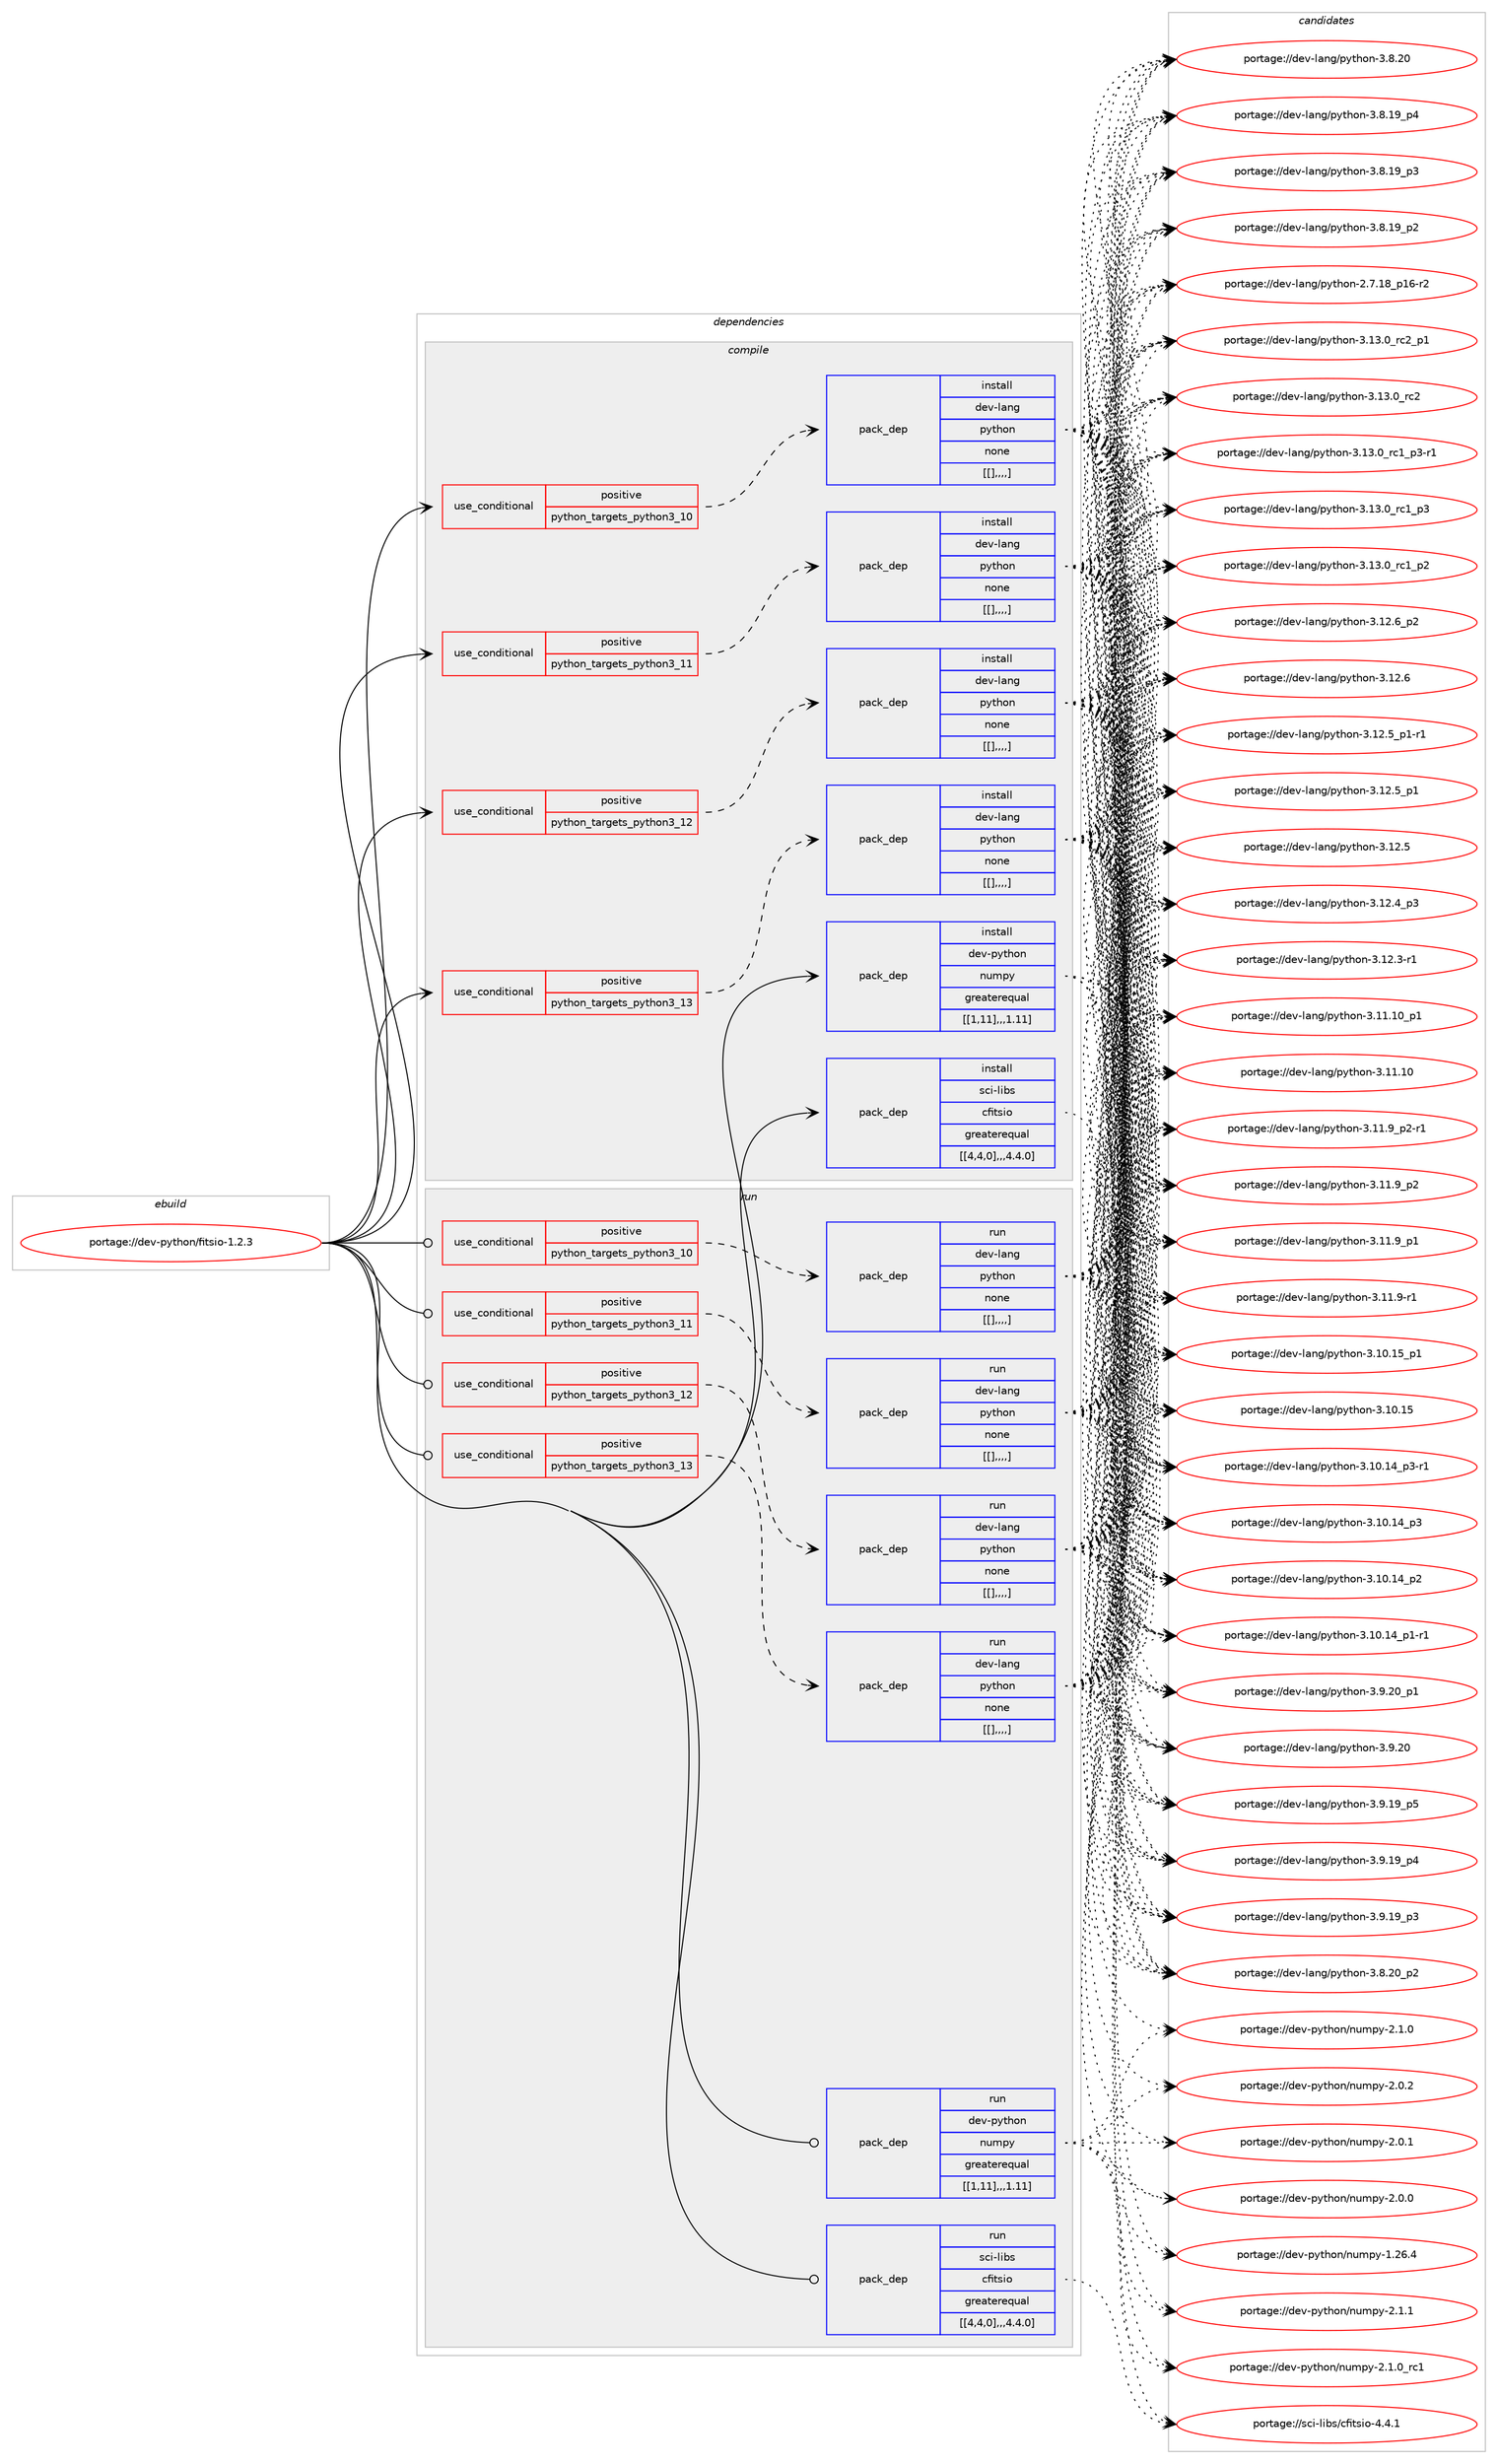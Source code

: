 digraph prolog {

# *************
# Graph options
# *************

newrank=true;
concentrate=true;
compound=true;
graph [rankdir=LR,fontname=Helvetica,fontsize=10,ranksep=1.5];#, ranksep=2.5, nodesep=0.2];
edge  [arrowhead=vee];
node  [fontname=Helvetica,fontsize=10];

# **********
# The ebuild
# **********

subgraph cluster_leftcol {
color=gray;
label=<<i>ebuild</i>>;
id [label="portage://dev-python/fitsio-1.2.3", color=red, width=4, href="../dev-python/fitsio-1.2.3.svg"];
}

# ****************
# The dependencies
# ****************

subgraph cluster_midcol {
color=gray;
label=<<i>dependencies</i>>;
subgraph cluster_compile {
fillcolor="#eeeeee";
style=filled;
label=<<i>compile</i>>;
subgraph cond33918 {
dependency148058 [label=<<TABLE BORDER="0" CELLBORDER="1" CELLSPACING="0" CELLPADDING="4"><TR><TD ROWSPAN="3" CELLPADDING="10">use_conditional</TD></TR><TR><TD>positive</TD></TR><TR><TD>python_targets_python3_10</TD></TR></TABLE>>, shape=none, color=red];
subgraph pack112926 {
dependency148059 [label=<<TABLE BORDER="0" CELLBORDER="1" CELLSPACING="0" CELLPADDING="4" WIDTH="220"><TR><TD ROWSPAN="6" CELLPADDING="30">pack_dep</TD></TR><TR><TD WIDTH="110">install</TD></TR><TR><TD>dev-lang</TD></TR><TR><TD>python</TD></TR><TR><TD>none</TD></TR><TR><TD>[[],,,,]</TD></TR></TABLE>>, shape=none, color=blue];
}
dependency148058:e -> dependency148059:w [weight=20,style="dashed",arrowhead="vee"];
}
id:e -> dependency148058:w [weight=20,style="solid",arrowhead="vee"];
subgraph cond33919 {
dependency148060 [label=<<TABLE BORDER="0" CELLBORDER="1" CELLSPACING="0" CELLPADDING="4"><TR><TD ROWSPAN="3" CELLPADDING="10">use_conditional</TD></TR><TR><TD>positive</TD></TR><TR><TD>python_targets_python3_11</TD></TR></TABLE>>, shape=none, color=red];
subgraph pack112927 {
dependency148061 [label=<<TABLE BORDER="0" CELLBORDER="1" CELLSPACING="0" CELLPADDING="4" WIDTH="220"><TR><TD ROWSPAN="6" CELLPADDING="30">pack_dep</TD></TR><TR><TD WIDTH="110">install</TD></TR><TR><TD>dev-lang</TD></TR><TR><TD>python</TD></TR><TR><TD>none</TD></TR><TR><TD>[[],,,,]</TD></TR></TABLE>>, shape=none, color=blue];
}
dependency148060:e -> dependency148061:w [weight=20,style="dashed",arrowhead="vee"];
}
id:e -> dependency148060:w [weight=20,style="solid",arrowhead="vee"];
subgraph cond33920 {
dependency148062 [label=<<TABLE BORDER="0" CELLBORDER="1" CELLSPACING="0" CELLPADDING="4"><TR><TD ROWSPAN="3" CELLPADDING="10">use_conditional</TD></TR><TR><TD>positive</TD></TR><TR><TD>python_targets_python3_12</TD></TR></TABLE>>, shape=none, color=red];
subgraph pack112928 {
dependency148063 [label=<<TABLE BORDER="0" CELLBORDER="1" CELLSPACING="0" CELLPADDING="4" WIDTH="220"><TR><TD ROWSPAN="6" CELLPADDING="30">pack_dep</TD></TR><TR><TD WIDTH="110">install</TD></TR><TR><TD>dev-lang</TD></TR><TR><TD>python</TD></TR><TR><TD>none</TD></TR><TR><TD>[[],,,,]</TD></TR></TABLE>>, shape=none, color=blue];
}
dependency148062:e -> dependency148063:w [weight=20,style="dashed",arrowhead="vee"];
}
id:e -> dependency148062:w [weight=20,style="solid",arrowhead="vee"];
subgraph cond33921 {
dependency148064 [label=<<TABLE BORDER="0" CELLBORDER="1" CELLSPACING="0" CELLPADDING="4"><TR><TD ROWSPAN="3" CELLPADDING="10">use_conditional</TD></TR><TR><TD>positive</TD></TR><TR><TD>python_targets_python3_13</TD></TR></TABLE>>, shape=none, color=red];
subgraph pack112929 {
dependency148065 [label=<<TABLE BORDER="0" CELLBORDER="1" CELLSPACING="0" CELLPADDING="4" WIDTH="220"><TR><TD ROWSPAN="6" CELLPADDING="30">pack_dep</TD></TR><TR><TD WIDTH="110">install</TD></TR><TR><TD>dev-lang</TD></TR><TR><TD>python</TD></TR><TR><TD>none</TD></TR><TR><TD>[[],,,,]</TD></TR></TABLE>>, shape=none, color=blue];
}
dependency148064:e -> dependency148065:w [weight=20,style="dashed",arrowhead="vee"];
}
id:e -> dependency148064:w [weight=20,style="solid",arrowhead="vee"];
subgraph pack112930 {
dependency148066 [label=<<TABLE BORDER="0" CELLBORDER="1" CELLSPACING="0" CELLPADDING="4" WIDTH="220"><TR><TD ROWSPAN="6" CELLPADDING="30">pack_dep</TD></TR><TR><TD WIDTH="110">install</TD></TR><TR><TD>dev-python</TD></TR><TR><TD>numpy</TD></TR><TR><TD>greaterequal</TD></TR><TR><TD>[[1,11],,,1.11]</TD></TR></TABLE>>, shape=none, color=blue];
}
id:e -> dependency148066:w [weight=20,style="solid",arrowhead="vee"];
subgraph pack112931 {
dependency148067 [label=<<TABLE BORDER="0" CELLBORDER="1" CELLSPACING="0" CELLPADDING="4" WIDTH="220"><TR><TD ROWSPAN="6" CELLPADDING="30">pack_dep</TD></TR><TR><TD WIDTH="110">install</TD></TR><TR><TD>sci-libs</TD></TR><TR><TD>cfitsio</TD></TR><TR><TD>greaterequal</TD></TR><TR><TD>[[4,4,0],,,4.4.0]</TD></TR></TABLE>>, shape=none, color=blue];
}
id:e -> dependency148067:w [weight=20,style="solid",arrowhead="vee"];
}
subgraph cluster_compileandrun {
fillcolor="#eeeeee";
style=filled;
label=<<i>compile and run</i>>;
}
subgraph cluster_run {
fillcolor="#eeeeee";
style=filled;
label=<<i>run</i>>;
subgraph cond33922 {
dependency148068 [label=<<TABLE BORDER="0" CELLBORDER="1" CELLSPACING="0" CELLPADDING="4"><TR><TD ROWSPAN="3" CELLPADDING="10">use_conditional</TD></TR><TR><TD>positive</TD></TR><TR><TD>python_targets_python3_10</TD></TR></TABLE>>, shape=none, color=red];
subgraph pack112932 {
dependency148069 [label=<<TABLE BORDER="0" CELLBORDER="1" CELLSPACING="0" CELLPADDING="4" WIDTH="220"><TR><TD ROWSPAN="6" CELLPADDING="30">pack_dep</TD></TR><TR><TD WIDTH="110">run</TD></TR><TR><TD>dev-lang</TD></TR><TR><TD>python</TD></TR><TR><TD>none</TD></TR><TR><TD>[[],,,,]</TD></TR></TABLE>>, shape=none, color=blue];
}
dependency148068:e -> dependency148069:w [weight=20,style="dashed",arrowhead="vee"];
}
id:e -> dependency148068:w [weight=20,style="solid",arrowhead="odot"];
subgraph cond33923 {
dependency148070 [label=<<TABLE BORDER="0" CELLBORDER="1" CELLSPACING="0" CELLPADDING="4"><TR><TD ROWSPAN="3" CELLPADDING="10">use_conditional</TD></TR><TR><TD>positive</TD></TR><TR><TD>python_targets_python3_11</TD></TR></TABLE>>, shape=none, color=red];
subgraph pack112933 {
dependency148071 [label=<<TABLE BORDER="0" CELLBORDER="1" CELLSPACING="0" CELLPADDING="4" WIDTH="220"><TR><TD ROWSPAN="6" CELLPADDING="30">pack_dep</TD></TR><TR><TD WIDTH="110">run</TD></TR><TR><TD>dev-lang</TD></TR><TR><TD>python</TD></TR><TR><TD>none</TD></TR><TR><TD>[[],,,,]</TD></TR></TABLE>>, shape=none, color=blue];
}
dependency148070:e -> dependency148071:w [weight=20,style="dashed",arrowhead="vee"];
}
id:e -> dependency148070:w [weight=20,style="solid",arrowhead="odot"];
subgraph cond33924 {
dependency148072 [label=<<TABLE BORDER="0" CELLBORDER="1" CELLSPACING="0" CELLPADDING="4"><TR><TD ROWSPAN="3" CELLPADDING="10">use_conditional</TD></TR><TR><TD>positive</TD></TR><TR><TD>python_targets_python3_12</TD></TR></TABLE>>, shape=none, color=red];
subgraph pack112934 {
dependency148073 [label=<<TABLE BORDER="0" CELLBORDER="1" CELLSPACING="0" CELLPADDING="4" WIDTH="220"><TR><TD ROWSPAN="6" CELLPADDING="30">pack_dep</TD></TR><TR><TD WIDTH="110">run</TD></TR><TR><TD>dev-lang</TD></TR><TR><TD>python</TD></TR><TR><TD>none</TD></TR><TR><TD>[[],,,,]</TD></TR></TABLE>>, shape=none, color=blue];
}
dependency148072:e -> dependency148073:w [weight=20,style="dashed",arrowhead="vee"];
}
id:e -> dependency148072:w [weight=20,style="solid",arrowhead="odot"];
subgraph cond33925 {
dependency148074 [label=<<TABLE BORDER="0" CELLBORDER="1" CELLSPACING="0" CELLPADDING="4"><TR><TD ROWSPAN="3" CELLPADDING="10">use_conditional</TD></TR><TR><TD>positive</TD></TR><TR><TD>python_targets_python3_13</TD></TR></TABLE>>, shape=none, color=red];
subgraph pack112935 {
dependency148075 [label=<<TABLE BORDER="0" CELLBORDER="1" CELLSPACING="0" CELLPADDING="4" WIDTH="220"><TR><TD ROWSPAN="6" CELLPADDING="30">pack_dep</TD></TR><TR><TD WIDTH="110">run</TD></TR><TR><TD>dev-lang</TD></TR><TR><TD>python</TD></TR><TR><TD>none</TD></TR><TR><TD>[[],,,,]</TD></TR></TABLE>>, shape=none, color=blue];
}
dependency148074:e -> dependency148075:w [weight=20,style="dashed",arrowhead="vee"];
}
id:e -> dependency148074:w [weight=20,style="solid",arrowhead="odot"];
subgraph pack112936 {
dependency148076 [label=<<TABLE BORDER="0" CELLBORDER="1" CELLSPACING="0" CELLPADDING="4" WIDTH="220"><TR><TD ROWSPAN="6" CELLPADDING="30">pack_dep</TD></TR><TR><TD WIDTH="110">run</TD></TR><TR><TD>dev-python</TD></TR><TR><TD>numpy</TD></TR><TR><TD>greaterequal</TD></TR><TR><TD>[[1,11],,,1.11]</TD></TR></TABLE>>, shape=none, color=blue];
}
id:e -> dependency148076:w [weight=20,style="solid",arrowhead="odot"];
subgraph pack112937 {
dependency148077 [label=<<TABLE BORDER="0" CELLBORDER="1" CELLSPACING="0" CELLPADDING="4" WIDTH="220"><TR><TD ROWSPAN="6" CELLPADDING="30">pack_dep</TD></TR><TR><TD WIDTH="110">run</TD></TR><TR><TD>sci-libs</TD></TR><TR><TD>cfitsio</TD></TR><TR><TD>greaterequal</TD></TR><TR><TD>[[4,4,0],,,4.4.0]</TD></TR></TABLE>>, shape=none, color=blue];
}
id:e -> dependency148077:w [weight=20,style="solid",arrowhead="odot"];
}
}

# **************
# The candidates
# **************

subgraph cluster_choices {
rank=same;
color=gray;
label=<<i>candidates</i>>;

subgraph choice112926 {
color=black;
nodesep=1;
choice100101118451089711010347112121116104111110455146495146489511499509511249 [label="portage://dev-lang/python-3.13.0_rc2_p1", color=red, width=4,href="../dev-lang/python-3.13.0_rc2_p1.svg"];
choice10010111845108971101034711212111610411111045514649514648951149950 [label="portage://dev-lang/python-3.13.0_rc2", color=red, width=4,href="../dev-lang/python-3.13.0_rc2.svg"];
choice1001011184510897110103471121211161041111104551464951464895114994995112514511449 [label="portage://dev-lang/python-3.13.0_rc1_p3-r1", color=red, width=4,href="../dev-lang/python-3.13.0_rc1_p3-r1.svg"];
choice100101118451089711010347112121116104111110455146495146489511499499511251 [label="portage://dev-lang/python-3.13.0_rc1_p3", color=red, width=4,href="../dev-lang/python-3.13.0_rc1_p3.svg"];
choice100101118451089711010347112121116104111110455146495146489511499499511250 [label="portage://dev-lang/python-3.13.0_rc1_p2", color=red, width=4,href="../dev-lang/python-3.13.0_rc1_p2.svg"];
choice100101118451089711010347112121116104111110455146495046549511250 [label="portage://dev-lang/python-3.12.6_p2", color=red, width=4,href="../dev-lang/python-3.12.6_p2.svg"];
choice10010111845108971101034711212111610411111045514649504654 [label="portage://dev-lang/python-3.12.6", color=red, width=4,href="../dev-lang/python-3.12.6.svg"];
choice1001011184510897110103471121211161041111104551464950465395112494511449 [label="portage://dev-lang/python-3.12.5_p1-r1", color=red, width=4,href="../dev-lang/python-3.12.5_p1-r1.svg"];
choice100101118451089711010347112121116104111110455146495046539511249 [label="portage://dev-lang/python-3.12.5_p1", color=red, width=4,href="../dev-lang/python-3.12.5_p1.svg"];
choice10010111845108971101034711212111610411111045514649504653 [label="portage://dev-lang/python-3.12.5", color=red, width=4,href="../dev-lang/python-3.12.5.svg"];
choice100101118451089711010347112121116104111110455146495046529511251 [label="portage://dev-lang/python-3.12.4_p3", color=red, width=4,href="../dev-lang/python-3.12.4_p3.svg"];
choice100101118451089711010347112121116104111110455146495046514511449 [label="portage://dev-lang/python-3.12.3-r1", color=red, width=4,href="../dev-lang/python-3.12.3-r1.svg"];
choice10010111845108971101034711212111610411111045514649494649489511249 [label="portage://dev-lang/python-3.11.10_p1", color=red, width=4,href="../dev-lang/python-3.11.10_p1.svg"];
choice1001011184510897110103471121211161041111104551464949464948 [label="portage://dev-lang/python-3.11.10", color=red, width=4,href="../dev-lang/python-3.11.10.svg"];
choice1001011184510897110103471121211161041111104551464949465795112504511449 [label="portage://dev-lang/python-3.11.9_p2-r1", color=red, width=4,href="../dev-lang/python-3.11.9_p2-r1.svg"];
choice100101118451089711010347112121116104111110455146494946579511250 [label="portage://dev-lang/python-3.11.9_p2", color=red, width=4,href="../dev-lang/python-3.11.9_p2.svg"];
choice100101118451089711010347112121116104111110455146494946579511249 [label="portage://dev-lang/python-3.11.9_p1", color=red, width=4,href="../dev-lang/python-3.11.9_p1.svg"];
choice100101118451089711010347112121116104111110455146494946574511449 [label="portage://dev-lang/python-3.11.9-r1", color=red, width=4,href="../dev-lang/python-3.11.9-r1.svg"];
choice10010111845108971101034711212111610411111045514649484649539511249 [label="portage://dev-lang/python-3.10.15_p1", color=red, width=4,href="../dev-lang/python-3.10.15_p1.svg"];
choice1001011184510897110103471121211161041111104551464948464953 [label="portage://dev-lang/python-3.10.15", color=red, width=4,href="../dev-lang/python-3.10.15.svg"];
choice100101118451089711010347112121116104111110455146494846495295112514511449 [label="portage://dev-lang/python-3.10.14_p3-r1", color=red, width=4,href="../dev-lang/python-3.10.14_p3-r1.svg"];
choice10010111845108971101034711212111610411111045514649484649529511251 [label="portage://dev-lang/python-3.10.14_p3", color=red, width=4,href="../dev-lang/python-3.10.14_p3.svg"];
choice10010111845108971101034711212111610411111045514649484649529511250 [label="portage://dev-lang/python-3.10.14_p2", color=red, width=4,href="../dev-lang/python-3.10.14_p2.svg"];
choice100101118451089711010347112121116104111110455146494846495295112494511449 [label="portage://dev-lang/python-3.10.14_p1-r1", color=red, width=4,href="../dev-lang/python-3.10.14_p1-r1.svg"];
choice100101118451089711010347112121116104111110455146574650489511249 [label="portage://dev-lang/python-3.9.20_p1", color=red, width=4,href="../dev-lang/python-3.9.20_p1.svg"];
choice10010111845108971101034711212111610411111045514657465048 [label="portage://dev-lang/python-3.9.20", color=red, width=4,href="../dev-lang/python-3.9.20.svg"];
choice100101118451089711010347112121116104111110455146574649579511253 [label="portage://dev-lang/python-3.9.19_p5", color=red, width=4,href="../dev-lang/python-3.9.19_p5.svg"];
choice100101118451089711010347112121116104111110455146574649579511252 [label="portage://dev-lang/python-3.9.19_p4", color=red, width=4,href="../dev-lang/python-3.9.19_p4.svg"];
choice100101118451089711010347112121116104111110455146574649579511251 [label="portage://dev-lang/python-3.9.19_p3", color=red, width=4,href="../dev-lang/python-3.9.19_p3.svg"];
choice100101118451089711010347112121116104111110455146564650489511250 [label="portage://dev-lang/python-3.8.20_p2", color=red, width=4,href="../dev-lang/python-3.8.20_p2.svg"];
choice10010111845108971101034711212111610411111045514656465048 [label="portage://dev-lang/python-3.8.20", color=red, width=4,href="../dev-lang/python-3.8.20.svg"];
choice100101118451089711010347112121116104111110455146564649579511252 [label="portage://dev-lang/python-3.8.19_p4", color=red, width=4,href="../dev-lang/python-3.8.19_p4.svg"];
choice100101118451089711010347112121116104111110455146564649579511251 [label="portage://dev-lang/python-3.8.19_p3", color=red, width=4,href="../dev-lang/python-3.8.19_p3.svg"];
choice100101118451089711010347112121116104111110455146564649579511250 [label="portage://dev-lang/python-3.8.19_p2", color=red, width=4,href="../dev-lang/python-3.8.19_p2.svg"];
choice100101118451089711010347112121116104111110455046554649569511249544511450 [label="portage://dev-lang/python-2.7.18_p16-r2", color=red, width=4,href="../dev-lang/python-2.7.18_p16-r2.svg"];
dependency148059:e -> choice100101118451089711010347112121116104111110455146495146489511499509511249:w [style=dotted,weight="100"];
dependency148059:e -> choice10010111845108971101034711212111610411111045514649514648951149950:w [style=dotted,weight="100"];
dependency148059:e -> choice1001011184510897110103471121211161041111104551464951464895114994995112514511449:w [style=dotted,weight="100"];
dependency148059:e -> choice100101118451089711010347112121116104111110455146495146489511499499511251:w [style=dotted,weight="100"];
dependency148059:e -> choice100101118451089711010347112121116104111110455146495146489511499499511250:w [style=dotted,weight="100"];
dependency148059:e -> choice100101118451089711010347112121116104111110455146495046549511250:w [style=dotted,weight="100"];
dependency148059:e -> choice10010111845108971101034711212111610411111045514649504654:w [style=dotted,weight="100"];
dependency148059:e -> choice1001011184510897110103471121211161041111104551464950465395112494511449:w [style=dotted,weight="100"];
dependency148059:e -> choice100101118451089711010347112121116104111110455146495046539511249:w [style=dotted,weight="100"];
dependency148059:e -> choice10010111845108971101034711212111610411111045514649504653:w [style=dotted,weight="100"];
dependency148059:e -> choice100101118451089711010347112121116104111110455146495046529511251:w [style=dotted,weight="100"];
dependency148059:e -> choice100101118451089711010347112121116104111110455146495046514511449:w [style=dotted,weight="100"];
dependency148059:e -> choice10010111845108971101034711212111610411111045514649494649489511249:w [style=dotted,weight="100"];
dependency148059:e -> choice1001011184510897110103471121211161041111104551464949464948:w [style=dotted,weight="100"];
dependency148059:e -> choice1001011184510897110103471121211161041111104551464949465795112504511449:w [style=dotted,weight="100"];
dependency148059:e -> choice100101118451089711010347112121116104111110455146494946579511250:w [style=dotted,weight="100"];
dependency148059:e -> choice100101118451089711010347112121116104111110455146494946579511249:w [style=dotted,weight="100"];
dependency148059:e -> choice100101118451089711010347112121116104111110455146494946574511449:w [style=dotted,weight="100"];
dependency148059:e -> choice10010111845108971101034711212111610411111045514649484649539511249:w [style=dotted,weight="100"];
dependency148059:e -> choice1001011184510897110103471121211161041111104551464948464953:w [style=dotted,weight="100"];
dependency148059:e -> choice100101118451089711010347112121116104111110455146494846495295112514511449:w [style=dotted,weight="100"];
dependency148059:e -> choice10010111845108971101034711212111610411111045514649484649529511251:w [style=dotted,weight="100"];
dependency148059:e -> choice10010111845108971101034711212111610411111045514649484649529511250:w [style=dotted,weight="100"];
dependency148059:e -> choice100101118451089711010347112121116104111110455146494846495295112494511449:w [style=dotted,weight="100"];
dependency148059:e -> choice100101118451089711010347112121116104111110455146574650489511249:w [style=dotted,weight="100"];
dependency148059:e -> choice10010111845108971101034711212111610411111045514657465048:w [style=dotted,weight="100"];
dependency148059:e -> choice100101118451089711010347112121116104111110455146574649579511253:w [style=dotted,weight="100"];
dependency148059:e -> choice100101118451089711010347112121116104111110455146574649579511252:w [style=dotted,weight="100"];
dependency148059:e -> choice100101118451089711010347112121116104111110455146574649579511251:w [style=dotted,weight="100"];
dependency148059:e -> choice100101118451089711010347112121116104111110455146564650489511250:w [style=dotted,weight="100"];
dependency148059:e -> choice10010111845108971101034711212111610411111045514656465048:w [style=dotted,weight="100"];
dependency148059:e -> choice100101118451089711010347112121116104111110455146564649579511252:w [style=dotted,weight="100"];
dependency148059:e -> choice100101118451089711010347112121116104111110455146564649579511251:w [style=dotted,weight="100"];
dependency148059:e -> choice100101118451089711010347112121116104111110455146564649579511250:w [style=dotted,weight="100"];
dependency148059:e -> choice100101118451089711010347112121116104111110455046554649569511249544511450:w [style=dotted,weight="100"];
}
subgraph choice112927 {
color=black;
nodesep=1;
choice100101118451089711010347112121116104111110455146495146489511499509511249 [label="portage://dev-lang/python-3.13.0_rc2_p1", color=red, width=4,href="../dev-lang/python-3.13.0_rc2_p1.svg"];
choice10010111845108971101034711212111610411111045514649514648951149950 [label="portage://dev-lang/python-3.13.0_rc2", color=red, width=4,href="../dev-lang/python-3.13.0_rc2.svg"];
choice1001011184510897110103471121211161041111104551464951464895114994995112514511449 [label="portage://dev-lang/python-3.13.0_rc1_p3-r1", color=red, width=4,href="../dev-lang/python-3.13.0_rc1_p3-r1.svg"];
choice100101118451089711010347112121116104111110455146495146489511499499511251 [label="portage://dev-lang/python-3.13.0_rc1_p3", color=red, width=4,href="../dev-lang/python-3.13.0_rc1_p3.svg"];
choice100101118451089711010347112121116104111110455146495146489511499499511250 [label="portage://dev-lang/python-3.13.0_rc1_p2", color=red, width=4,href="../dev-lang/python-3.13.0_rc1_p2.svg"];
choice100101118451089711010347112121116104111110455146495046549511250 [label="portage://dev-lang/python-3.12.6_p2", color=red, width=4,href="../dev-lang/python-3.12.6_p2.svg"];
choice10010111845108971101034711212111610411111045514649504654 [label="portage://dev-lang/python-3.12.6", color=red, width=4,href="../dev-lang/python-3.12.6.svg"];
choice1001011184510897110103471121211161041111104551464950465395112494511449 [label="portage://dev-lang/python-3.12.5_p1-r1", color=red, width=4,href="../dev-lang/python-3.12.5_p1-r1.svg"];
choice100101118451089711010347112121116104111110455146495046539511249 [label="portage://dev-lang/python-3.12.5_p1", color=red, width=4,href="../dev-lang/python-3.12.5_p1.svg"];
choice10010111845108971101034711212111610411111045514649504653 [label="portage://dev-lang/python-3.12.5", color=red, width=4,href="../dev-lang/python-3.12.5.svg"];
choice100101118451089711010347112121116104111110455146495046529511251 [label="portage://dev-lang/python-3.12.4_p3", color=red, width=4,href="../dev-lang/python-3.12.4_p3.svg"];
choice100101118451089711010347112121116104111110455146495046514511449 [label="portage://dev-lang/python-3.12.3-r1", color=red, width=4,href="../dev-lang/python-3.12.3-r1.svg"];
choice10010111845108971101034711212111610411111045514649494649489511249 [label="portage://dev-lang/python-3.11.10_p1", color=red, width=4,href="../dev-lang/python-3.11.10_p1.svg"];
choice1001011184510897110103471121211161041111104551464949464948 [label="portage://dev-lang/python-3.11.10", color=red, width=4,href="../dev-lang/python-3.11.10.svg"];
choice1001011184510897110103471121211161041111104551464949465795112504511449 [label="portage://dev-lang/python-3.11.9_p2-r1", color=red, width=4,href="../dev-lang/python-3.11.9_p2-r1.svg"];
choice100101118451089711010347112121116104111110455146494946579511250 [label="portage://dev-lang/python-3.11.9_p2", color=red, width=4,href="../dev-lang/python-3.11.9_p2.svg"];
choice100101118451089711010347112121116104111110455146494946579511249 [label="portage://dev-lang/python-3.11.9_p1", color=red, width=4,href="../dev-lang/python-3.11.9_p1.svg"];
choice100101118451089711010347112121116104111110455146494946574511449 [label="portage://dev-lang/python-3.11.9-r1", color=red, width=4,href="../dev-lang/python-3.11.9-r1.svg"];
choice10010111845108971101034711212111610411111045514649484649539511249 [label="portage://dev-lang/python-3.10.15_p1", color=red, width=4,href="../dev-lang/python-3.10.15_p1.svg"];
choice1001011184510897110103471121211161041111104551464948464953 [label="portage://dev-lang/python-3.10.15", color=red, width=4,href="../dev-lang/python-3.10.15.svg"];
choice100101118451089711010347112121116104111110455146494846495295112514511449 [label="portage://dev-lang/python-3.10.14_p3-r1", color=red, width=4,href="../dev-lang/python-3.10.14_p3-r1.svg"];
choice10010111845108971101034711212111610411111045514649484649529511251 [label="portage://dev-lang/python-3.10.14_p3", color=red, width=4,href="../dev-lang/python-3.10.14_p3.svg"];
choice10010111845108971101034711212111610411111045514649484649529511250 [label="portage://dev-lang/python-3.10.14_p2", color=red, width=4,href="../dev-lang/python-3.10.14_p2.svg"];
choice100101118451089711010347112121116104111110455146494846495295112494511449 [label="portage://dev-lang/python-3.10.14_p1-r1", color=red, width=4,href="../dev-lang/python-3.10.14_p1-r1.svg"];
choice100101118451089711010347112121116104111110455146574650489511249 [label="portage://dev-lang/python-3.9.20_p1", color=red, width=4,href="../dev-lang/python-3.9.20_p1.svg"];
choice10010111845108971101034711212111610411111045514657465048 [label="portage://dev-lang/python-3.9.20", color=red, width=4,href="../dev-lang/python-3.9.20.svg"];
choice100101118451089711010347112121116104111110455146574649579511253 [label="portage://dev-lang/python-3.9.19_p5", color=red, width=4,href="../dev-lang/python-3.9.19_p5.svg"];
choice100101118451089711010347112121116104111110455146574649579511252 [label="portage://dev-lang/python-3.9.19_p4", color=red, width=4,href="../dev-lang/python-3.9.19_p4.svg"];
choice100101118451089711010347112121116104111110455146574649579511251 [label="portage://dev-lang/python-3.9.19_p3", color=red, width=4,href="../dev-lang/python-3.9.19_p3.svg"];
choice100101118451089711010347112121116104111110455146564650489511250 [label="portage://dev-lang/python-3.8.20_p2", color=red, width=4,href="../dev-lang/python-3.8.20_p2.svg"];
choice10010111845108971101034711212111610411111045514656465048 [label="portage://dev-lang/python-3.8.20", color=red, width=4,href="../dev-lang/python-3.8.20.svg"];
choice100101118451089711010347112121116104111110455146564649579511252 [label="portage://dev-lang/python-3.8.19_p4", color=red, width=4,href="../dev-lang/python-3.8.19_p4.svg"];
choice100101118451089711010347112121116104111110455146564649579511251 [label="portage://dev-lang/python-3.8.19_p3", color=red, width=4,href="../dev-lang/python-3.8.19_p3.svg"];
choice100101118451089711010347112121116104111110455146564649579511250 [label="portage://dev-lang/python-3.8.19_p2", color=red, width=4,href="../dev-lang/python-3.8.19_p2.svg"];
choice100101118451089711010347112121116104111110455046554649569511249544511450 [label="portage://dev-lang/python-2.7.18_p16-r2", color=red, width=4,href="../dev-lang/python-2.7.18_p16-r2.svg"];
dependency148061:e -> choice100101118451089711010347112121116104111110455146495146489511499509511249:w [style=dotted,weight="100"];
dependency148061:e -> choice10010111845108971101034711212111610411111045514649514648951149950:w [style=dotted,weight="100"];
dependency148061:e -> choice1001011184510897110103471121211161041111104551464951464895114994995112514511449:w [style=dotted,weight="100"];
dependency148061:e -> choice100101118451089711010347112121116104111110455146495146489511499499511251:w [style=dotted,weight="100"];
dependency148061:e -> choice100101118451089711010347112121116104111110455146495146489511499499511250:w [style=dotted,weight="100"];
dependency148061:e -> choice100101118451089711010347112121116104111110455146495046549511250:w [style=dotted,weight="100"];
dependency148061:e -> choice10010111845108971101034711212111610411111045514649504654:w [style=dotted,weight="100"];
dependency148061:e -> choice1001011184510897110103471121211161041111104551464950465395112494511449:w [style=dotted,weight="100"];
dependency148061:e -> choice100101118451089711010347112121116104111110455146495046539511249:w [style=dotted,weight="100"];
dependency148061:e -> choice10010111845108971101034711212111610411111045514649504653:w [style=dotted,weight="100"];
dependency148061:e -> choice100101118451089711010347112121116104111110455146495046529511251:w [style=dotted,weight="100"];
dependency148061:e -> choice100101118451089711010347112121116104111110455146495046514511449:w [style=dotted,weight="100"];
dependency148061:e -> choice10010111845108971101034711212111610411111045514649494649489511249:w [style=dotted,weight="100"];
dependency148061:e -> choice1001011184510897110103471121211161041111104551464949464948:w [style=dotted,weight="100"];
dependency148061:e -> choice1001011184510897110103471121211161041111104551464949465795112504511449:w [style=dotted,weight="100"];
dependency148061:e -> choice100101118451089711010347112121116104111110455146494946579511250:w [style=dotted,weight="100"];
dependency148061:e -> choice100101118451089711010347112121116104111110455146494946579511249:w [style=dotted,weight="100"];
dependency148061:e -> choice100101118451089711010347112121116104111110455146494946574511449:w [style=dotted,weight="100"];
dependency148061:e -> choice10010111845108971101034711212111610411111045514649484649539511249:w [style=dotted,weight="100"];
dependency148061:e -> choice1001011184510897110103471121211161041111104551464948464953:w [style=dotted,weight="100"];
dependency148061:e -> choice100101118451089711010347112121116104111110455146494846495295112514511449:w [style=dotted,weight="100"];
dependency148061:e -> choice10010111845108971101034711212111610411111045514649484649529511251:w [style=dotted,weight="100"];
dependency148061:e -> choice10010111845108971101034711212111610411111045514649484649529511250:w [style=dotted,weight="100"];
dependency148061:e -> choice100101118451089711010347112121116104111110455146494846495295112494511449:w [style=dotted,weight="100"];
dependency148061:e -> choice100101118451089711010347112121116104111110455146574650489511249:w [style=dotted,weight="100"];
dependency148061:e -> choice10010111845108971101034711212111610411111045514657465048:w [style=dotted,weight="100"];
dependency148061:e -> choice100101118451089711010347112121116104111110455146574649579511253:w [style=dotted,weight="100"];
dependency148061:e -> choice100101118451089711010347112121116104111110455146574649579511252:w [style=dotted,weight="100"];
dependency148061:e -> choice100101118451089711010347112121116104111110455146574649579511251:w [style=dotted,weight="100"];
dependency148061:e -> choice100101118451089711010347112121116104111110455146564650489511250:w [style=dotted,weight="100"];
dependency148061:e -> choice10010111845108971101034711212111610411111045514656465048:w [style=dotted,weight="100"];
dependency148061:e -> choice100101118451089711010347112121116104111110455146564649579511252:w [style=dotted,weight="100"];
dependency148061:e -> choice100101118451089711010347112121116104111110455146564649579511251:w [style=dotted,weight="100"];
dependency148061:e -> choice100101118451089711010347112121116104111110455146564649579511250:w [style=dotted,weight="100"];
dependency148061:e -> choice100101118451089711010347112121116104111110455046554649569511249544511450:w [style=dotted,weight="100"];
}
subgraph choice112928 {
color=black;
nodesep=1;
choice100101118451089711010347112121116104111110455146495146489511499509511249 [label="portage://dev-lang/python-3.13.0_rc2_p1", color=red, width=4,href="../dev-lang/python-3.13.0_rc2_p1.svg"];
choice10010111845108971101034711212111610411111045514649514648951149950 [label="portage://dev-lang/python-3.13.0_rc2", color=red, width=4,href="../dev-lang/python-3.13.0_rc2.svg"];
choice1001011184510897110103471121211161041111104551464951464895114994995112514511449 [label="portage://dev-lang/python-3.13.0_rc1_p3-r1", color=red, width=4,href="../dev-lang/python-3.13.0_rc1_p3-r1.svg"];
choice100101118451089711010347112121116104111110455146495146489511499499511251 [label="portage://dev-lang/python-3.13.0_rc1_p3", color=red, width=4,href="../dev-lang/python-3.13.0_rc1_p3.svg"];
choice100101118451089711010347112121116104111110455146495146489511499499511250 [label="portage://dev-lang/python-3.13.0_rc1_p2", color=red, width=4,href="../dev-lang/python-3.13.0_rc1_p2.svg"];
choice100101118451089711010347112121116104111110455146495046549511250 [label="portage://dev-lang/python-3.12.6_p2", color=red, width=4,href="../dev-lang/python-3.12.6_p2.svg"];
choice10010111845108971101034711212111610411111045514649504654 [label="portage://dev-lang/python-3.12.6", color=red, width=4,href="../dev-lang/python-3.12.6.svg"];
choice1001011184510897110103471121211161041111104551464950465395112494511449 [label="portage://dev-lang/python-3.12.5_p1-r1", color=red, width=4,href="../dev-lang/python-3.12.5_p1-r1.svg"];
choice100101118451089711010347112121116104111110455146495046539511249 [label="portage://dev-lang/python-3.12.5_p1", color=red, width=4,href="../dev-lang/python-3.12.5_p1.svg"];
choice10010111845108971101034711212111610411111045514649504653 [label="portage://dev-lang/python-3.12.5", color=red, width=4,href="../dev-lang/python-3.12.5.svg"];
choice100101118451089711010347112121116104111110455146495046529511251 [label="portage://dev-lang/python-3.12.4_p3", color=red, width=4,href="../dev-lang/python-3.12.4_p3.svg"];
choice100101118451089711010347112121116104111110455146495046514511449 [label="portage://dev-lang/python-3.12.3-r1", color=red, width=4,href="../dev-lang/python-3.12.3-r1.svg"];
choice10010111845108971101034711212111610411111045514649494649489511249 [label="portage://dev-lang/python-3.11.10_p1", color=red, width=4,href="../dev-lang/python-3.11.10_p1.svg"];
choice1001011184510897110103471121211161041111104551464949464948 [label="portage://dev-lang/python-3.11.10", color=red, width=4,href="../dev-lang/python-3.11.10.svg"];
choice1001011184510897110103471121211161041111104551464949465795112504511449 [label="portage://dev-lang/python-3.11.9_p2-r1", color=red, width=4,href="../dev-lang/python-3.11.9_p2-r1.svg"];
choice100101118451089711010347112121116104111110455146494946579511250 [label="portage://dev-lang/python-3.11.9_p2", color=red, width=4,href="../dev-lang/python-3.11.9_p2.svg"];
choice100101118451089711010347112121116104111110455146494946579511249 [label="portage://dev-lang/python-3.11.9_p1", color=red, width=4,href="../dev-lang/python-3.11.9_p1.svg"];
choice100101118451089711010347112121116104111110455146494946574511449 [label="portage://dev-lang/python-3.11.9-r1", color=red, width=4,href="../dev-lang/python-3.11.9-r1.svg"];
choice10010111845108971101034711212111610411111045514649484649539511249 [label="portage://dev-lang/python-3.10.15_p1", color=red, width=4,href="../dev-lang/python-3.10.15_p1.svg"];
choice1001011184510897110103471121211161041111104551464948464953 [label="portage://dev-lang/python-3.10.15", color=red, width=4,href="../dev-lang/python-3.10.15.svg"];
choice100101118451089711010347112121116104111110455146494846495295112514511449 [label="portage://dev-lang/python-3.10.14_p3-r1", color=red, width=4,href="../dev-lang/python-3.10.14_p3-r1.svg"];
choice10010111845108971101034711212111610411111045514649484649529511251 [label="portage://dev-lang/python-3.10.14_p3", color=red, width=4,href="../dev-lang/python-3.10.14_p3.svg"];
choice10010111845108971101034711212111610411111045514649484649529511250 [label="portage://dev-lang/python-3.10.14_p2", color=red, width=4,href="../dev-lang/python-3.10.14_p2.svg"];
choice100101118451089711010347112121116104111110455146494846495295112494511449 [label="portage://dev-lang/python-3.10.14_p1-r1", color=red, width=4,href="../dev-lang/python-3.10.14_p1-r1.svg"];
choice100101118451089711010347112121116104111110455146574650489511249 [label="portage://dev-lang/python-3.9.20_p1", color=red, width=4,href="../dev-lang/python-3.9.20_p1.svg"];
choice10010111845108971101034711212111610411111045514657465048 [label="portage://dev-lang/python-3.9.20", color=red, width=4,href="../dev-lang/python-3.9.20.svg"];
choice100101118451089711010347112121116104111110455146574649579511253 [label="portage://dev-lang/python-3.9.19_p5", color=red, width=4,href="../dev-lang/python-3.9.19_p5.svg"];
choice100101118451089711010347112121116104111110455146574649579511252 [label="portage://dev-lang/python-3.9.19_p4", color=red, width=4,href="../dev-lang/python-3.9.19_p4.svg"];
choice100101118451089711010347112121116104111110455146574649579511251 [label="portage://dev-lang/python-3.9.19_p3", color=red, width=4,href="../dev-lang/python-3.9.19_p3.svg"];
choice100101118451089711010347112121116104111110455146564650489511250 [label="portage://dev-lang/python-3.8.20_p2", color=red, width=4,href="../dev-lang/python-3.8.20_p2.svg"];
choice10010111845108971101034711212111610411111045514656465048 [label="portage://dev-lang/python-3.8.20", color=red, width=4,href="../dev-lang/python-3.8.20.svg"];
choice100101118451089711010347112121116104111110455146564649579511252 [label="portage://dev-lang/python-3.8.19_p4", color=red, width=4,href="../dev-lang/python-3.8.19_p4.svg"];
choice100101118451089711010347112121116104111110455146564649579511251 [label="portage://dev-lang/python-3.8.19_p3", color=red, width=4,href="../dev-lang/python-3.8.19_p3.svg"];
choice100101118451089711010347112121116104111110455146564649579511250 [label="portage://dev-lang/python-3.8.19_p2", color=red, width=4,href="../dev-lang/python-3.8.19_p2.svg"];
choice100101118451089711010347112121116104111110455046554649569511249544511450 [label="portage://dev-lang/python-2.7.18_p16-r2", color=red, width=4,href="../dev-lang/python-2.7.18_p16-r2.svg"];
dependency148063:e -> choice100101118451089711010347112121116104111110455146495146489511499509511249:w [style=dotted,weight="100"];
dependency148063:e -> choice10010111845108971101034711212111610411111045514649514648951149950:w [style=dotted,weight="100"];
dependency148063:e -> choice1001011184510897110103471121211161041111104551464951464895114994995112514511449:w [style=dotted,weight="100"];
dependency148063:e -> choice100101118451089711010347112121116104111110455146495146489511499499511251:w [style=dotted,weight="100"];
dependency148063:e -> choice100101118451089711010347112121116104111110455146495146489511499499511250:w [style=dotted,weight="100"];
dependency148063:e -> choice100101118451089711010347112121116104111110455146495046549511250:w [style=dotted,weight="100"];
dependency148063:e -> choice10010111845108971101034711212111610411111045514649504654:w [style=dotted,weight="100"];
dependency148063:e -> choice1001011184510897110103471121211161041111104551464950465395112494511449:w [style=dotted,weight="100"];
dependency148063:e -> choice100101118451089711010347112121116104111110455146495046539511249:w [style=dotted,weight="100"];
dependency148063:e -> choice10010111845108971101034711212111610411111045514649504653:w [style=dotted,weight="100"];
dependency148063:e -> choice100101118451089711010347112121116104111110455146495046529511251:w [style=dotted,weight="100"];
dependency148063:e -> choice100101118451089711010347112121116104111110455146495046514511449:w [style=dotted,weight="100"];
dependency148063:e -> choice10010111845108971101034711212111610411111045514649494649489511249:w [style=dotted,weight="100"];
dependency148063:e -> choice1001011184510897110103471121211161041111104551464949464948:w [style=dotted,weight="100"];
dependency148063:e -> choice1001011184510897110103471121211161041111104551464949465795112504511449:w [style=dotted,weight="100"];
dependency148063:e -> choice100101118451089711010347112121116104111110455146494946579511250:w [style=dotted,weight="100"];
dependency148063:e -> choice100101118451089711010347112121116104111110455146494946579511249:w [style=dotted,weight="100"];
dependency148063:e -> choice100101118451089711010347112121116104111110455146494946574511449:w [style=dotted,weight="100"];
dependency148063:e -> choice10010111845108971101034711212111610411111045514649484649539511249:w [style=dotted,weight="100"];
dependency148063:e -> choice1001011184510897110103471121211161041111104551464948464953:w [style=dotted,weight="100"];
dependency148063:e -> choice100101118451089711010347112121116104111110455146494846495295112514511449:w [style=dotted,weight="100"];
dependency148063:e -> choice10010111845108971101034711212111610411111045514649484649529511251:w [style=dotted,weight="100"];
dependency148063:e -> choice10010111845108971101034711212111610411111045514649484649529511250:w [style=dotted,weight="100"];
dependency148063:e -> choice100101118451089711010347112121116104111110455146494846495295112494511449:w [style=dotted,weight="100"];
dependency148063:e -> choice100101118451089711010347112121116104111110455146574650489511249:w [style=dotted,weight="100"];
dependency148063:e -> choice10010111845108971101034711212111610411111045514657465048:w [style=dotted,weight="100"];
dependency148063:e -> choice100101118451089711010347112121116104111110455146574649579511253:w [style=dotted,weight="100"];
dependency148063:e -> choice100101118451089711010347112121116104111110455146574649579511252:w [style=dotted,weight="100"];
dependency148063:e -> choice100101118451089711010347112121116104111110455146574649579511251:w [style=dotted,weight="100"];
dependency148063:e -> choice100101118451089711010347112121116104111110455146564650489511250:w [style=dotted,weight="100"];
dependency148063:e -> choice10010111845108971101034711212111610411111045514656465048:w [style=dotted,weight="100"];
dependency148063:e -> choice100101118451089711010347112121116104111110455146564649579511252:w [style=dotted,weight="100"];
dependency148063:e -> choice100101118451089711010347112121116104111110455146564649579511251:w [style=dotted,weight="100"];
dependency148063:e -> choice100101118451089711010347112121116104111110455146564649579511250:w [style=dotted,weight="100"];
dependency148063:e -> choice100101118451089711010347112121116104111110455046554649569511249544511450:w [style=dotted,weight="100"];
}
subgraph choice112929 {
color=black;
nodesep=1;
choice100101118451089711010347112121116104111110455146495146489511499509511249 [label="portage://dev-lang/python-3.13.0_rc2_p1", color=red, width=4,href="../dev-lang/python-3.13.0_rc2_p1.svg"];
choice10010111845108971101034711212111610411111045514649514648951149950 [label="portage://dev-lang/python-3.13.0_rc2", color=red, width=4,href="../dev-lang/python-3.13.0_rc2.svg"];
choice1001011184510897110103471121211161041111104551464951464895114994995112514511449 [label="portage://dev-lang/python-3.13.0_rc1_p3-r1", color=red, width=4,href="../dev-lang/python-3.13.0_rc1_p3-r1.svg"];
choice100101118451089711010347112121116104111110455146495146489511499499511251 [label="portage://dev-lang/python-3.13.0_rc1_p3", color=red, width=4,href="../dev-lang/python-3.13.0_rc1_p3.svg"];
choice100101118451089711010347112121116104111110455146495146489511499499511250 [label="portage://dev-lang/python-3.13.0_rc1_p2", color=red, width=4,href="../dev-lang/python-3.13.0_rc1_p2.svg"];
choice100101118451089711010347112121116104111110455146495046549511250 [label="portage://dev-lang/python-3.12.6_p2", color=red, width=4,href="../dev-lang/python-3.12.6_p2.svg"];
choice10010111845108971101034711212111610411111045514649504654 [label="portage://dev-lang/python-3.12.6", color=red, width=4,href="../dev-lang/python-3.12.6.svg"];
choice1001011184510897110103471121211161041111104551464950465395112494511449 [label="portage://dev-lang/python-3.12.5_p1-r1", color=red, width=4,href="../dev-lang/python-3.12.5_p1-r1.svg"];
choice100101118451089711010347112121116104111110455146495046539511249 [label="portage://dev-lang/python-3.12.5_p1", color=red, width=4,href="../dev-lang/python-3.12.5_p1.svg"];
choice10010111845108971101034711212111610411111045514649504653 [label="portage://dev-lang/python-3.12.5", color=red, width=4,href="../dev-lang/python-3.12.5.svg"];
choice100101118451089711010347112121116104111110455146495046529511251 [label="portage://dev-lang/python-3.12.4_p3", color=red, width=4,href="../dev-lang/python-3.12.4_p3.svg"];
choice100101118451089711010347112121116104111110455146495046514511449 [label="portage://dev-lang/python-3.12.3-r1", color=red, width=4,href="../dev-lang/python-3.12.3-r1.svg"];
choice10010111845108971101034711212111610411111045514649494649489511249 [label="portage://dev-lang/python-3.11.10_p1", color=red, width=4,href="../dev-lang/python-3.11.10_p1.svg"];
choice1001011184510897110103471121211161041111104551464949464948 [label="portage://dev-lang/python-3.11.10", color=red, width=4,href="../dev-lang/python-3.11.10.svg"];
choice1001011184510897110103471121211161041111104551464949465795112504511449 [label="portage://dev-lang/python-3.11.9_p2-r1", color=red, width=4,href="../dev-lang/python-3.11.9_p2-r1.svg"];
choice100101118451089711010347112121116104111110455146494946579511250 [label="portage://dev-lang/python-3.11.9_p2", color=red, width=4,href="../dev-lang/python-3.11.9_p2.svg"];
choice100101118451089711010347112121116104111110455146494946579511249 [label="portage://dev-lang/python-3.11.9_p1", color=red, width=4,href="../dev-lang/python-3.11.9_p1.svg"];
choice100101118451089711010347112121116104111110455146494946574511449 [label="portage://dev-lang/python-3.11.9-r1", color=red, width=4,href="../dev-lang/python-3.11.9-r1.svg"];
choice10010111845108971101034711212111610411111045514649484649539511249 [label="portage://dev-lang/python-3.10.15_p1", color=red, width=4,href="../dev-lang/python-3.10.15_p1.svg"];
choice1001011184510897110103471121211161041111104551464948464953 [label="portage://dev-lang/python-3.10.15", color=red, width=4,href="../dev-lang/python-3.10.15.svg"];
choice100101118451089711010347112121116104111110455146494846495295112514511449 [label="portage://dev-lang/python-3.10.14_p3-r1", color=red, width=4,href="../dev-lang/python-3.10.14_p3-r1.svg"];
choice10010111845108971101034711212111610411111045514649484649529511251 [label="portage://dev-lang/python-3.10.14_p3", color=red, width=4,href="../dev-lang/python-3.10.14_p3.svg"];
choice10010111845108971101034711212111610411111045514649484649529511250 [label="portage://dev-lang/python-3.10.14_p2", color=red, width=4,href="../dev-lang/python-3.10.14_p2.svg"];
choice100101118451089711010347112121116104111110455146494846495295112494511449 [label="portage://dev-lang/python-3.10.14_p1-r1", color=red, width=4,href="../dev-lang/python-3.10.14_p1-r1.svg"];
choice100101118451089711010347112121116104111110455146574650489511249 [label="portage://dev-lang/python-3.9.20_p1", color=red, width=4,href="../dev-lang/python-3.9.20_p1.svg"];
choice10010111845108971101034711212111610411111045514657465048 [label="portage://dev-lang/python-3.9.20", color=red, width=4,href="../dev-lang/python-3.9.20.svg"];
choice100101118451089711010347112121116104111110455146574649579511253 [label="portage://dev-lang/python-3.9.19_p5", color=red, width=4,href="../dev-lang/python-3.9.19_p5.svg"];
choice100101118451089711010347112121116104111110455146574649579511252 [label="portage://dev-lang/python-3.9.19_p4", color=red, width=4,href="../dev-lang/python-3.9.19_p4.svg"];
choice100101118451089711010347112121116104111110455146574649579511251 [label="portage://dev-lang/python-3.9.19_p3", color=red, width=4,href="../dev-lang/python-3.9.19_p3.svg"];
choice100101118451089711010347112121116104111110455146564650489511250 [label="portage://dev-lang/python-3.8.20_p2", color=red, width=4,href="../dev-lang/python-3.8.20_p2.svg"];
choice10010111845108971101034711212111610411111045514656465048 [label="portage://dev-lang/python-3.8.20", color=red, width=4,href="../dev-lang/python-3.8.20.svg"];
choice100101118451089711010347112121116104111110455146564649579511252 [label="portage://dev-lang/python-3.8.19_p4", color=red, width=4,href="../dev-lang/python-3.8.19_p4.svg"];
choice100101118451089711010347112121116104111110455146564649579511251 [label="portage://dev-lang/python-3.8.19_p3", color=red, width=4,href="../dev-lang/python-3.8.19_p3.svg"];
choice100101118451089711010347112121116104111110455146564649579511250 [label="portage://dev-lang/python-3.8.19_p2", color=red, width=4,href="../dev-lang/python-3.8.19_p2.svg"];
choice100101118451089711010347112121116104111110455046554649569511249544511450 [label="portage://dev-lang/python-2.7.18_p16-r2", color=red, width=4,href="../dev-lang/python-2.7.18_p16-r2.svg"];
dependency148065:e -> choice100101118451089711010347112121116104111110455146495146489511499509511249:w [style=dotted,weight="100"];
dependency148065:e -> choice10010111845108971101034711212111610411111045514649514648951149950:w [style=dotted,weight="100"];
dependency148065:e -> choice1001011184510897110103471121211161041111104551464951464895114994995112514511449:w [style=dotted,weight="100"];
dependency148065:e -> choice100101118451089711010347112121116104111110455146495146489511499499511251:w [style=dotted,weight="100"];
dependency148065:e -> choice100101118451089711010347112121116104111110455146495146489511499499511250:w [style=dotted,weight="100"];
dependency148065:e -> choice100101118451089711010347112121116104111110455146495046549511250:w [style=dotted,weight="100"];
dependency148065:e -> choice10010111845108971101034711212111610411111045514649504654:w [style=dotted,weight="100"];
dependency148065:e -> choice1001011184510897110103471121211161041111104551464950465395112494511449:w [style=dotted,weight="100"];
dependency148065:e -> choice100101118451089711010347112121116104111110455146495046539511249:w [style=dotted,weight="100"];
dependency148065:e -> choice10010111845108971101034711212111610411111045514649504653:w [style=dotted,weight="100"];
dependency148065:e -> choice100101118451089711010347112121116104111110455146495046529511251:w [style=dotted,weight="100"];
dependency148065:e -> choice100101118451089711010347112121116104111110455146495046514511449:w [style=dotted,weight="100"];
dependency148065:e -> choice10010111845108971101034711212111610411111045514649494649489511249:w [style=dotted,weight="100"];
dependency148065:e -> choice1001011184510897110103471121211161041111104551464949464948:w [style=dotted,weight="100"];
dependency148065:e -> choice1001011184510897110103471121211161041111104551464949465795112504511449:w [style=dotted,weight="100"];
dependency148065:e -> choice100101118451089711010347112121116104111110455146494946579511250:w [style=dotted,weight="100"];
dependency148065:e -> choice100101118451089711010347112121116104111110455146494946579511249:w [style=dotted,weight="100"];
dependency148065:e -> choice100101118451089711010347112121116104111110455146494946574511449:w [style=dotted,weight="100"];
dependency148065:e -> choice10010111845108971101034711212111610411111045514649484649539511249:w [style=dotted,weight="100"];
dependency148065:e -> choice1001011184510897110103471121211161041111104551464948464953:w [style=dotted,weight="100"];
dependency148065:e -> choice100101118451089711010347112121116104111110455146494846495295112514511449:w [style=dotted,weight="100"];
dependency148065:e -> choice10010111845108971101034711212111610411111045514649484649529511251:w [style=dotted,weight="100"];
dependency148065:e -> choice10010111845108971101034711212111610411111045514649484649529511250:w [style=dotted,weight="100"];
dependency148065:e -> choice100101118451089711010347112121116104111110455146494846495295112494511449:w [style=dotted,weight="100"];
dependency148065:e -> choice100101118451089711010347112121116104111110455146574650489511249:w [style=dotted,weight="100"];
dependency148065:e -> choice10010111845108971101034711212111610411111045514657465048:w [style=dotted,weight="100"];
dependency148065:e -> choice100101118451089711010347112121116104111110455146574649579511253:w [style=dotted,weight="100"];
dependency148065:e -> choice100101118451089711010347112121116104111110455146574649579511252:w [style=dotted,weight="100"];
dependency148065:e -> choice100101118451089711010347112121116104111110455146574649579511251:w [style=dotted,weight="100"];
dependency148065:e -> choice100101118451089711010347112121116104111110455146564650489511250:w [style=dotted,weight="100"];
dependency148065:e -> choice10010111845108971101034711212111610411111045514656465048:w [style=dotted,weight="100"];
dependency148065:e -> choice100101118451089711010347112121116104111110455146564649579511252:w [style=dotted,weight="100"];
dependency148065:e -> choice100101118451089711010347112121116104111110455146564649579511251:w [style=dotted,weight="100"];
dependency148065:e -> choice100101118451089711010347112121116104111110455146564649579511250:w [style=dotted,weight="100"];
dependency148065:e -> choice100101118451089711010347112121116104111110455046554649569511249544511450:w [style=dotted,weight="100"];
}
subgraph choice112930 {
color=black;
nodesep=1;
choice1001011184511212111610411111047110117109112121455046494649 [label="portage://dev-python/numpy-2.1.1", color=red, width=4,href="../dev-python/numpy-2.1.1.svg"];
choice1001011184511212111610411111047110117109112121455046494648951149949 [label="portage://dev-python/numpy-2.1.0_rc1", color=red, width=4,href="../dev-python/numpy-2.1.0_rc1.svg"];
choice1001011184511212111610411111047110117109112121455046494648 [label="portage://dev-python/numpy-2.1.0", color=red, width=4,href="../dev-python/numpy-2.1.0.svg"];
choice1001011184511212111610411111047110117109112121455046484650 [label="portage://dev-python/numpy-2.0.2", color=red, width=4,href="../dev-python/numpy-2.0.2.svg"];
choice1001011184511212111610411111047110117109112121455046484649 [label="portage://dev-python/numpy-2.0.1", color=red, width=4,href="../dev-python/numpy-2.0.1.svg"];
choice1001011184511212111610411111047110117109112121455046484648 [label="portage://dev-python/numpy-2.0.0", color=red, width=4,href="../dev-python/numpy-2.0.0.svg"];
choice100101118451121211161041111104711011710911212145494650544652 [label="portage://dev-python/numpy-1.26.4", color=red, width=4,href="../dev-python/numpy-1.26.4.svg"];
dependency148066:e -> choice1001011184511212111610411111047110117109112121455046494649:w [style=dotted,weight="100"];
dependency148066:e -> choice1001011184511212111610411111047110117109112121455046494648951149949:w [style=dotted,weight="100"];
dependency148066:e -> choice1001011184511212111610411111047110117109112121455046494648:w [style=dotted,weight="100"];
dependency148066:e -> choice1001011184511212111610411111047110117109112121455046484650:w [style=dotted,weight="100"];
dependency148066:e -> choice1001011184511212111610411111047110117109112121455046484649:w [style=dotted,weight="100"];
dependency148066:e -> choice1001011184511212111610411111047110117109112121455046484648:w [style=dotted,weight="100"];
dependency148066:e -> choice100101118451121211161041111104711011710911212145494650544652:w [style=dotted,weight="100"];
}
subgraph choice112931 {
color=black;
nodesep=1;
choice1159910545108105981154799102105116115105111455246524649 [label="portage://sci-libs/cfitsio-4.4.1", color=red, width=4,href="../sci-libs/cfitsio-4.4.1.svg"];
dependency148067:e -> choice1159910545108105981154799102105116115105111455246524649:w [style=dotted,weight="100"];
}
subgraph choice112932 {
color=black;
nodesep=1;
choice100101118451089711010347112121116104111110455146495146489511499509511249 [label="portage://dev-lang/python-3.13.0_rc2_p1", color=red, width=4,href="../dev-lang/python-3.13.0_rc2_p1.svg"];
choice10010111845108971101034711212111610411111045514649514648951149950 [label="portage://dev-lang/python-3.13.0_rc2", color=red, width=4,href="../dev-lang/python-3.13.0_rc2.svg"];
choice1001011184510897110103471121211161041111104551464951464895114994995112514511449 [label="portage://dev-lang/python-3.13.0_rc1_p3-r1", color=red, width=4,href="../dev-lang/python-3.13.0_rc1_p3-r1.svg"];
choice100101118451089711010347112121116104111110455146495146489511499499511251 [label="portage://dev-lang/python-3.13.0_rc1_p3", color=red, width=4,href="../dev-lang/python-3.13.0_rc1_p3.svg"];
choice100101118451089711010347112121116104111110455146495146489511499499511250 [label="portage://dev-lang/python-3.13.0_rc1_p2", color=red, width=4,href="../dev-lang/python-3.13.0_rc1_p2.svg"];
choice100101118451089711010347112121116104111110455146495046549511250 [label="portage://dev-lang/python-3.12.6_p2", color=red, width=4,href="../dev-lang/python-3.12.6_p2.svg"];
choice10010111845108971101034711212111610411111045514649504654 [label="portage://dev-lang/python-3.12.6", color=red, width=4,href="../dev-lang/python-3.12.6.svg"];
choice1001011184510897110103471121211161041111104551464950465395112494511449 [label="portage://dev-lang/python-3.12.5_p1-r1", color=red, width=4,href="../dev-lang/python-3.12.5_p1-r1.svg"];
choice100101118451089711010347112121116104111110455146495046539511249 [label="portage://dev-lang/python-3.12.5_p1", color=red, width=4,href="../dev-lang/python-3.12.5_p1.svg"];
choice10010111845108971101034711212111610411111045514649504653 [label="portage://dev-lang/python-3.12.5", color=red, width=4,href="../dev-lang/python-3.12.5.svg"];
choice100101118451089711010347112121116104111110455146495046529511251 [label="portage://dev-lang/python-3.12.4_p3", color=red, width=4,href="../dev-lang/python-3.12.4_p3.svg"];
choice100101118451089711010347112121116104111110455146495046514511449 [label="portage://dev-lang/python-3.12.3-r1", color=red, width=4,href="../dev-lang/python-3.12.3-r1.svg"];
choice10010111845108971101034711212111610411111045514649494649489511249 [label="portage://dev-lang/python-3.11.10_p1", color=red, width=4,href="../dev-lang/python-3.11.10_p1.svg"];
choice1001011184510897110103471121211161041111104551464949464948 [label="portage://dev-lang/python-3.11.10", color=red, width=4,href="../dev-lang/python-3.11.10.svg"];
choice1001011184510897110103471121211161041111104551464949465795112504511449 [label="portage://dev-lang/python-3.11.9_p2-r1", color=red, width=4,href="../dev-lang/python-3.11.9_p2-r1.svg"];
choice100101118451089711010347112121116104111110455146494946579511250 [label="portage://dev-lang/python-3.11.9_p2", color=red, width=4,href="../dev-lang/python-3.11.9_p2.svg"];
choice100101118451089711010347112121116104111110455146494946579511249 [label="portage://dev-lang/python-3.11.9_p1", color=red, width=4,href="../dev-lang/python-3.11.9_p1.svg"];
choice100101118451089711010347112121116104111110455146494946574511449 [label="portage://dev-lang/python-3.11.9-r1", color=red, width=4,href="../dev-lang/python-3.11.9-r1.svg"];
choice10010111845108971101034711212111610411111045514649484649539511249 [label="portage://dev-lang/python-3.10.15_p1", color=red, width=4,href="../dev-lang/python-3.10.15_p1.svg"];
choice1001011184510897110103471121211161041111104551464948464953 [label="portage://dev-lang/python-3.10.15", color=red, width=4,href="../dev-lang/python-3.10.15.svg"];
choice100101118451089711010347112121116104111110455146494846495295112514511449 [label="portage://dev-lang/python-3.10.14_p3-r1", color=red, width=4,href="../dev-lang/python-3.10.14_p3-r1.svg"];
choice10010111845108971101034711212111610411111045514649484649529511251 [label="portage://dev-lang/python-3.10.14_p3", color=red, width=4,href="../dev-lang/python-3.10.14_p3.svg"];
choice10010111845108971101034711212111610411111045514649484649529511250 [label="portage://dev-lang/python-3.10.14_p2", color=red, width=4,href="../dev-lang/python-3.10.14_p2.svg"];
choice100101118451089711010347112121116104111110455146494846495295112494511449 [label="portage://dev-lang/python-3.10.14_p1-r1", color=red, width=4,href="../dev-lang/python-3.10.14_p1-r1.svg"];
choice100101118451089711010347112121116104111110455146574650489511249 [label="portage://dev-lang/python-3.9.20_p1", color=red, width=4,href="../dev-lang/python-3.9.20_p1.svg"];
choice10010111845108971101034711212111610411111045514657465048 [label="portage://dev-lang/python-3.9.20", color=red, width=4,href="../dev-lang/python-3.9.20.svg"];
choice100101118451089711010347112121116104111110455146574649579511253 [label="portage://dev-lang/python-3.9.19_p5", color=red, width=4,href="../dev-lang/python-3.9.19_p5.svg"];
choice100101118451089711010347112121116104111110455146574649579511252 [label="portage://dev-lang/python-3.9.19_p4", color=red, width=4,href="../dev-lang/python-3.9.19_p4.svg"];
choice100101118451089711010347112121116104111110455146574649579511251 [label="portage://dev-lang/python-3.9.19_p3", color=red, width=4,href="../dev-lang/python-3.9.19_p3.svg"];
choice100101118451089711010347112121116104111110455146564650489511250 [label="portage://dev-lang/python-3.8.20_p2", color=red, width=4,href="../dev-lang/python-3.8.20_p2.svg"];
choice10010111845108971101034711212111610411111045514656465048 [label="portage://dev-lang/python-3.8.20", color=red, width=4,href="../dev-lang/python-3.8.20.svg"];
choice100101118451089711010347112121116104111110455146564649579511252 [label="portage://dev-lang/python-3.8.19_p4", color=red, width=4,href="../dev-lang/python-3.8.19_p4.svg"];
choice100101118451089711010347112121116104111110455146564649579511251 [label="portage://dev-lang/python-3.8.19_p3", color=red, width=4,href="../dev-lang/python-3.8.19_p3.svg"];
choice100101118451089711010347112121116104111110455146564649579511250 [label="portage://dev-lang/python-3.8.19_p2", color=red, width=4,href="../dev-lang/python-3.8.19_p2.svg"];
choice100101118451089711010347112121116104111110455046554649569511249544511450 [label="portage://dev-lang/python-2.7.18_p16-r2", color=red, width=4,href="../dev-lang/python-2.7.18_p16-r2.svg"];
dependency148069:e -> choice100101118451089711010347112121116104111110455146495146489511499509511249:w [style=dotted,weight="100"];
dependency148069:e -> choice10010111845108971101034711212111610411111045514649514648951149950:w [style=dotted,weight="100"];
dependency148069:e -> choice1001011184510897110103471121211161041111104551464951464895114994995112514511449:w [style=dotted,weight="100"];
dependency148069:e -> choice100101118451089711010347112121116104111110455146495146489511499499511251:w [style=dotted,weight="100"];
dependency148069:e -> choice100101118451089711010347112121116104111110455146495146489511499499511250:w [style=dotted,weight="100"];
dependency148069:e -> choice100101118451089711010347112121116104111110455146495046549511250:w [style=dotted,weight="100"];
dependency148069:e -> choice10010111845108971101034711212111610411111045514649504654:w [style=dotted,weight="100"];
dependency148069:e -> choice1001011184510897110103471121211161041111104551464950465395112494511449:w [style=dotted,weight="100"];
dependency148069:e -> choice100101118451089711010347112121116104111110455146495046539511249:w [style=dotted,weight="100"];
dependency148069:e -> choice10010111845108971101034711212111610411111045514649504653:w [style=dotted,weight="100"];
dependency148069:e -> choice100101118451089711010347112121116104111110455146495046529511251:w [style=dotted,weight="100"];
dependency148069:e -> choice100101118451089711010347112121116104111110455146495046514511449:w [style=dotted,weight="100"];
dependency148069:e -> choice10010111845108971101034711212111610411111045514649494649489511249:w [style=dotted,weight="100"];
dependency148069:e -> choice1001011184510897110103471121211161041111104551464949464948:w [style=dotted,weight="100"];
dependency148069:e -> choice1001011184510897110103471121211161041111104551464949465795112504511449:w [style=dotted,weight="100"];
dependency148069:e -> choice100101118451089711010347112121116104111110455146494946579511250:w [style=dotted,weight="100"];
dependency148069:e -> choice100101118451089711010347112121116104111110455146494946579511249:w [style=dotted,weight="100"];
dependency148069:e -> choice100101118451089711010347112121116104111110455146494946574511449:w [style=dotted,weight="100"];
dependency148069:e -> choice10010111845108971101034711212111610411111045514649484649539511249:w [style=dotted,weight="100"];
dependency148069:e -> choice1001011184510897110103471121211161041111104551464948464953:w [style=dotted,weight="100"];
dependency148069:e -> choice100101118451089711010347112121116104111110455146494846495295112514511449:w [style=dotted,weight="100"];
dependency148069:e -> choice10010111845108971101034711212111610411111045514649484649529511251:w [style=dotted,weight="100"];
dependency148069:e -> choice10010111845108971101034711212111610411111045514649484649529511250:w [style=dotted,weight="100"];
dependency148069:e -> choice100101118451089711010347112121116104111110455146494846495295112494511449:w [style=dotted,weight="100"];
dependency148069:e -> choice100101118451089711010347112121116104111110455146574650489511249:w [style=dotted,weight="100"];
dependency148069:e -> choice10010111845108971101034711212111610411111045514657465048:w [style=dotted,weight="100"];
dependency148069:e -> choice100101118451089711010347112121116104111110455146574649579511253:w [style=dotted,weight="100"];
dependency148069:e -> choice100101118451089711010347112121116104111110455146574649579511252:w [style=dotted,weight="100"];
dependency148069:e -> choice100101118451089711010347112121116104111110455146574649579511251:w [style=dotted,weight="100"];
dependency148069:e -> choice100101118451089711010347112121116104111110455146564650489511250:w [style=dotted,weight="100"];
dependency148069:e -> choice10010111845108971101034711212111610411111045514656465048:w [style=dotted,weight="100"];
dependency148069:e -> choice100101118451089711010347112121116104111110455146564649579511252:w [style=dotted,weight="100"];
dependency148069:e -> choice100101118451089711010347112121116104111110455146564649579511251:w [style=dotted,weight="100"];
dependency148069:e -> choice100101118451089711010347112121116104111110455146564649579511250:w [style=dotted,weight="100"];
dependency148069:e -> choice100101118451089711010347112121116104111110455046554649569511249544511450:w [style=dotted,weight="100"];
}
subgraph choice112933 {
color=black;
nodesep=1;
choice100101118451089711010347112121116104111110455146495146489511499509511249 [label="portage://dev-lang/python-3.13.0_rc2_p1", color=red, width=4,href="../dev-lang/python-3.13.0_rc2_p1.svg"];
choice10010111845108971101034711212111610411111045514649514648951149950 [label="portage://dev-lang/python-3.13.0_rc2", color=red, width=4,href="../dev-lang/python-3.13.0_rc2.svg"];
choice1001011184510897110103471121211161041111104551464951464895114994995112514511449 [label="portage://dev-lang/python-3.13.0_rc1_p3-r1", color=red, width=4,href="../dev-lang/python-3.13.0_rc1_p3-r1.svg"];
choice100101118451089711010347112121116104111110455146495146489511499499511251 [label="portage://dev-lang/python-3.13.0_rc1_p3", color=red, width=4,href="../dev-lang/python-3.13.0_rc1_p3.svg"];
choice100101118451089711010347112121116104111110455146495146489511499499511250 [label="portage://dev-lang/python-3.13.0_rc1_p2", color=red, width=4,href="../dev-lang/python-3.13.0_rc1_p2.svg"];
choice100101118451089711010347112121116104111110455146495046549511250 [label="portage://dev-lang/python-3.12.6_p2", color=red, width=4,href="../dev-lang/python-3.12.6_p2.svg"];
choice10010111845108971101034711212111610411111045514649504654 [label="portage://dev-lang/python-3.12.6", color=red, width=4,href="../dev-lang/python-3.12.6.svg"];
choice1001011184510897110103471121211161041111104551464950465395112494511449 [label="portage://dev-lang/python-3.12.5_p1-r1", color=red, width=4,href="../dev-lang/python-3.12.5_p1-r1.svg"];
choice100101118451089711010347112121116104111110455146495046539511249 [label="portage://dev-lang/python-3.12.5_p1", color=red, width=4,href="../dev-lang/python-3.12.5_p1.svg"];
choice10010111845108971101034711212111610411111045514649504653 [label="portage://dev-lang/python-3.12.5", color=red, width=4,href="../dev-lang/python-3.12.5.svg"];
choice100101118451089711010347112121116104111110455146495046529511251 [label="portage://dev-lang/python-3.12.4_p3", color=red, width=4,href="../dev-lang/python-3.12.4_p3.svg"];
choice100101118451089711010347112121116104111110455146495046514511449 [label="portage://dev-lang/python-3.12.3-r1", color=red, width=4,href="../dev-lang/python-3.12.3-r1.svg"];
choice10010111845108971101034711212111610411111045514649494649489511249 [label="portage://dev-lang/python-3.11.10_p1", color=red, width=4,href="../dev-lang/python-3.11.10_p1.svg"];
choice1001011184510897110103471121211161041111104551464949464948 [label="portage://dev-lang/python-3.11.10", color=red, width=4,href="../dev-lang/python-3.11.10.svg"];
choice1001011184510897110103471121211161041111104551464949465795112504511449 [label="portage://dev-lang/python-3.11.9_p2-r1", color=red, width=4,href="../dev-lang/python-3.11.9_p2-r1.svg"];
choice100101118451089711010347112121116104111110455146494946579511250 [label="portage://dev-lang/python-3.11.9_p2", color=red, width=4,href="../dev-lang/python-3.11.9_p2.svg"];
choice100101118451089711010347112121116104111110455146494946579511249 [label="portage://dev-lang/python-3.11.9_p1", color=red, width=4,href="../dev-lang/python-3.11.9_p1.svg"];
choice100101118451089711010347112121116104111110455146494946574511449 [label="portage://dev-lang/python-3.11.9-r1", color=red, width=4,href="../dev-lang/python-3.11.9-r1.svg"];
choice10010111845108971101034711212111610411111045514649484649539511249 [label="portage://dev-lang/python-3.10.15_p1", color=red, width=4,href="../dev-lang/python-3.10.15_p1.svg"];
choice1001011184510897110103471121211161041111104551464948464953 [label="portage://dev-lang/python-3.10.15", color=red, width=4,href="../dev-lang/python-3.10.15.svg"];
choice100101118451089711010347112121116104111110455146494846495295112514511449 [label="portage://dev-lang/python-3.10.14_p3-r1", color=red, width=4,href="../dev-lang/python-3.10.14_p3-r1.svg"];
choice10010111845108971101034711212111610411111045514649484649529511251 [label="portage://dev-lang/python-3.10.14_p3", color=red, width=4,href="../dev-lang/python-3.10.14_p3.svg"];
choice10010111845108971101034711212111610411111045514649484649529511250 [label="portage://dev-lang/python-3.10.14_p2", color=red, width=4,href="../dev-lang/python-3.10.14_p2.svg"];
choice100101118451089711010347112121116104111110455146494846495295112494511449 [label="portage://dev-lang/python-3.10.14_p1-r1", color=red, width=4,href="../dev-lang/python-3.10.14_p1-r1.svg"];
choice100101118451089711010347112121116104111110455146574650489511249 [label="portage://dev-lang/python-3.9.20_p1", color=red, width=4,href="../dev-lang/python-3.9.20_p1.svg"];
choice10010111845108971101034711212111610411111045514657465048 [label="portage://dev-lang/python-3.9.20", color=red, width=4,href="../dev-lang/python-3.9.20.svg"];
choice100101118451089711010347112121116104111110455146574649579511253 [label="portage://dev-lang/python-3.9.19_p5", color=red, width=4,href="../dev-lang/python-3.9.19_p5.svg"];
choice100101118451089711010347112121116104111110455146574649579511252 [label="portage://dev-lang/python-3.9.19_p4", color=red, width=4,href="../dev-lang/python-3.9.19_p4.svg"];
choice100101118451089711010347112121116104111110455146574649579511251 [label="portage://dev-lang/python-3.9.19_p3", color=red, width=4,href="../dev-lang/python-3.9.19_p3.svg"];
choice100101118451089711010347112121116104111110455146564650489511250 [label="portage://dev-lang/python-3.8.20_p2", color=red, width=4,href="../dev-lang/python-3.8.20_p2.svg"];
choice10010111845108971101034711212111610411111045514656465048 [label="portage://dev-lang/python-3.8.20", color=red, width=4,href="../dev-lang/python-3.8.20.svg"];
choice100101118451089711010347112121116104111110455146564649579511252 [label="portage://dev-lang/python-3.8.19_p4", color=red, width=4,href="../dev-lang/python-3.8.19_p4.svg"];
choice100101118451089711010347112121116104111110455146564649579511251 [label="portage://dev-lang/python-3.8.19_p3", color=red, width=4,href="../dev-lang/python-3.8.19_p3.svg"];
choice100101118451089711010347112121116104111110455146564649579511250 [label="portage://dev-lang/python-3.8.19_p2", color=red, width=4,href="../dev-lang/python-3.8.19_p2.svg"];
choice100101118451089711010347112121116104111110455046554649569511249544511450 [label="portage://dev-lang/python-2.7.18_p16-r2", color=red, width=4,href="../dev-lang/python-2.7.18_p16-r2.svg"];
dependency148071:e -> choice100101118451089711010347112121116104111110455146495146489511499509511249:w [style=dotted,weight="100"];
dependency148071:e -> choice10010111845108971101034711212111610411111045514649514648951149950:w [style=dotted,weight="100"];
dependency148071:e -> choice1001011184510897110103471121211161041111104551464951464895114994995112514511449:w [style=dotted,weight="100"];
dependency148071:e -> choice100101118451089711010347112121116104111110455146495146489511499499511251:w [style=dotted,weight="100"];
dependency148071:e -> choice100101118451089711010347112121116104111110455146495146489511499499511250:w [style=dotted,weight="100"];
dependency148071:e -> choice100101118451089711010347112121116104111110455146495046549511250:w [style=dotted,weight="100"];
dependency148071:e -> choice10010111845108971101034711212111610411111045514649504654:w [style=dotted,weight="100"];
dependency148071:e -> choice1001011184510897110103471121211161041111104551464950465395112494511449:w [style=dotted,weight="100"];
dependency148071:e -> choice100101118451089711010347112121116104111110455146495046539511249:w [style=dotted,weight="100"];
dependency148071:e -> choice10010111845108971101034711212111610411111045514649504653:w [style=dotted,weight="100"];
dependency148071:e -> choice100101118451089711010347112121116104111110455146495046529511251:w [style=dotted,weight="100"];
dependency148071:e -> choice100101118451089711010347112121116104111110455146495046514511449:w [style=dotted,weight="100"];
dependency148071:e -> choice10010111845108971101034711212111610411111045514649494649489511249:w [style=dotted,weight="100"];
dependency148071:e -> choice1001011184510897110103471121211161041111104551464949464948:w [style=dotted,weight="100"];
dependency148071:e -> choice1001011184510897110103471121211161041111104551464949465795112504511449:w [style=dotted,weight="100"];
dependency148071:e -> choice100101118451089711010347112121116104111110455146494946579511250:w [style=dotted,weight="100"];
dependency148071:e -> choice100101118451089711010347112121116104111110455146494946579511249:w [style=dotted,weight="100"];
dependency148071:e -> choice100101118451089711010347112121116104111110455146494946574511449:w [style=dotted,weight="100"];
dependency148071:e -> choice10010111845108971101034711212111610411111045514649484649539511249:w [style=dotted,weight="100"];
dependency148071:e -> choice1001011184510897110103471121211161041111104551464948464953:w [style=dotted,weight="100"];
dependency148071:e -> choice100101118451089711010347112121116104111110455146494846495295112514511449:w [style=dotted,weight="100"];
dependency148071:e -> choice10010111845108971101034711212111610411111045514649484649529511251:w [style=dotted,weight="100"];
dependency148071:e -> choice10010111845108971101034711212111610411111045514649484649529511250:w [style=dotted,weight="100"];
dependency148071:e -> choice100101118451089711010347112121116104111110455146494846495295112494511449:w [style=dotted,weight="100"];
dependency148071:e -> choice100101118451089711010347112121116104111110455146574650489511249:w [style=dotted,weight="100"];
dependency148071:e -> choice10010111845108971101034711212111610411111045514657465048:w [style=dotted,weight="100"];
dependency148071:e -> choice100101118451089711010347112121116104111110455146574649579511253:w [style=dotted,weight="100"];
dependency148071:e -> choice100101118451089711010347112121116104111110455146574649579511252:w [style=dotted,weight="100"];
dependency148071:e -> choice100101118451089711010347112121116104111110455146574649579511251:w [style=dotted,weight="100"];
dependency148071:e -> choice100101118451089711010347112121116104111110455146564650489511250:w [style=dotted,weight="100"];
dependency148071:e -> choice10010111845108971101034711212111610411111045514656465048:w [style=dotted,weight="100"];
dependency148071:e -> choice100101118451089711010347112121116104111110455146564649579511252:w [style=dotted,weight="100"];
dependency148071:e -> choice100101118451089711010347112121116104111110455146564649579511251:w [style=dotted,weight="100"];
dependency148071:e -> choice100101118451089711010347112121116104111110455146564649579511250:w [style=dotted,weight="100"];
dependency148071:e -> choice100101118451089711010347112121116104111110455046554649569511249544511450:w [style=dotted,weight="100"];
}
subgraph choice112934 {
color=black;
nodesep=1;
choice100101118451089711010347112121116104111110455146495146489511499509511249 [label="portage://dev-lang/python-3.13.0_rc2_p1", color=red, width=4,href="../dev-lang/python-3.13.0_rc2_p1.svg"];
choice10010111845108971101034711212111610411111045514649514648951149950 [label="portage://dev-lang/python-3.13.0_rc2", color=red, width=4,href="../dev-lang/python-3.13.0_rc2.svg"];
choice1001011184510897110103471121211161041111104551464951464895114994995112514511449 [label="portage://dev-lang/python-3.13.0_rc1_p3-r1", color=red, width=4,href="../dev-lang/python-3.13.0_rc1_p3-r1.svg"];
choice100101118451089711010347112121116104111110455146495146489511499499511251 [label="portage://dev-lang/python-3.13.0_rc1_p3", color=red, width=4,href="../dev-lang/python-3.13.0_rc1_p3.svg"];
choice100101118451089711010347112121116104111110455146495146489511499499511250 [label="portage://dev-lang/python-3.13.0_rc1_p2", color=red, width=4,href="../dev-lang/python-3.13.0_rc1_p2.svg"];
choice100101118451089711010347112121116104111110455146495046549511250 [label="portage://dev-lang/python-3.12.6_p2", color=red, width=4,href="../dev-lang/python-3.12.6_p2.svg"];
choice10010111845108971101034711212111610411111045514649504654 [label="portage://dev-lang/python-3.12.6", color=red, width=4,href="../dev-lang/python-3.12.6.svg"];
choice1001011184510897110103471121211161041111104551464950465395112494511449 [label="portage://dev-lang/python-3.12.5_p1-r1", color=red, width=4,href="../dev-lang/python-3.12.5_p1-r1.svg"];
choice100101118451089711010347112121116104111110455146495046539511249 [label="portage://dev-lang/python-3.12.5_p1", color=red, width=4,href="../dev-lang/python-3.12.5_p1.svg"];
choice10010111845108971101034711212111610411111045514649504653 [label="portage://dev-lang/python-3.12.5", color=red, width=4,href="../dev-lang/python-3.12.5.svg"];
choice100101118451089711010347112121116104111110455146495046529511251 [label="portage://dev-lang/python-3.12.4_p3", color=red, width=4,href="../dev-lang/python-3.12.4_p3.svg"];
choice100101118451089711010347112121116104111110455146495046514511449 [label="portage://dev-lang/python-3.12.3-r1", color=red, width=4,href="../dev-lang/python-3.12.3-r1.svg"];
choice10010111845108971101034711212111610411111045514649494649489511249 [label="portage://dev-lang/python-3.11.10_p1", color=red, width=4,href="../dev-lang/python-3.11.10_p1.svg"];
choice1001011184510897110103471121211161041111104551464949464948 [label="portage://dev-lang/python-3.11.10", color=red, width=4,href="../dev-lang/python-3.11.10.svg"];
choice1001011184510897110103471121211161041111104551464949465795112504511449 [label="portage://dev-lang/python-3.11.9_p2-r1", color=red, width=4,href="../dev-lang/python-3.11.9_p2-r1.svg"];
choice100101118451089711010347112121116104111110455146494946579511250 [label="portage://dev-lang/python-3.11.9_p2", color=red, width=4,href="../dev-lang/python-3.11.9_p2.svg"];
choice100101118451089711010347112121116104111110455146494946579511249 [label="portage://dev-lang/python-3.11.9_p1", color=red, width=4,href="../dev-lang/python-3.11.9_p1.svg"];
choice100101118451089711010347112121116104111110455146494946574511449 [label="portage://dev-lang/python-3.11.9-r1", color=red, width=4,href="../dev-lang/python-3.11.9-r1.svg"];
choice10010111845108971101034711212111610411111045514649484649539511249 [label="portage://dev-lang/python-3.10.15_p1", color=red, width=4,href="../dev-lang/python-3.10.15_p1.svg"];
choice1001011184510897110103471121211161041111104551464948464953 [label="portage://dev-lang/python-3.10.15", color=red, width=4,href="../dev-lang/python-3.10.15.svg"];
choice100101118451089711010347112121116104111110455146494846495295112514511449 [label="portage://dev-lang/python-3.10.14_p3-r1", color=red, width=4,href="../dev-lang/python-3.10.14_p3-r1.svg"];
choice10010111845108971101034711212111610411111045514649484649529511251 [label="portage://dev-lang/python-3.10.14_p3", color=red, width=4,href="../dev-lang/python-3.10.14_p3.svg"];
choice10010111845108971101034711212111610411111045514649484649529511250 [label="portage://dev-lang/python-3.10.14_p2", color=red, width=4,href="../dev-lang/python-3.10.14_p2.svg"];
choice100101118451089711010347112121116104111110455146494846495295112494511449 [label="portage://dev-lang/python-3.10.14_p1-r1", color=red, width=4,href="../dev-lang/python-3.10.14_p1-r1.svg"];
choice100101118451089711010347112121116104111110455146574650489511249 [label="portage://dev-lang/python-3.9.20_p1", color=red, width=4,href="../dev-lang/python-3.9.20_p1.svg"];
choice10010111845108971101034711212111610411111045514657465048 [label="portage://dev-lang/python-3.9.20", color=red, width=4,href="../dev-lang/python-3.9.20.svg"];
choice100101118451089711010347112121116104111110455146574649579511253 [label="portage://dev-lang/python-3.9.19_p5", color=red, width=4,href="../dev-lang/python-3.9.19_p5.svg"];
choice100101118451089711010347112121116104111110455146574649579511252 [label="portage://dev-lang/python-3.9.19_p4", color=red, width=4,href="../dev-lang/python-3.9.19_p4.svg"];
choice100101118451089711010347112121116104111110455146574649579511251 [label="portage://dev-lang/python-3.9.19_p3", color=red, width=4,href="../dev-lang/python-3.9.19_p3.svg"];
choice100101118451089711010347112121116104111110455146564650489511250 [label="portage://dev-lang/python-3.8.20_p2", color=red, width=4,href="../dev-lang/python-3.8.20_p2.svg"];
choice10010111845108971101034711212111610411111045514656465048 [label="portage://dev-lang/python-3.8.20", color=red, width=4,href="../dev-lang/python-3.8.20.svg"];
choice100101118451089711010347112121116104111110455146564649579511252 [label="portage://dev-lang/python-3.8.19_p4", color=red, width=4,href="../dev-lang/python-3.8.19_p4.svg"];
choice100101118451089711010347112121116104111110455146564649579511251 [label="portage://dev-lang/python-3.8.19_p3", color=red, width=4,href="../dev-lang/python-3.8.19_p3.svg"];
choice100101118451089711010347112121116104111110455146564649579511250 [label="portage://dev-lang/python-3.8.19_p2", color=red, width=4,href="../dev-lang/python-3.8.19_p2.svg"];
choice100101118451089711010347112121116104111110455046554649569511249544511450 [label="portage://dev-lang/python-2.7.18_p16-r2", color=red, width=4,href="../dev-lang/python-2.7.18_p16-r2.svg"];
dependency148073:e -> choice100101118451089711010347112121116104111110455146495146489511499509511249:w [style=dotted,weight="100"];
dependency148073:e -> choice10010111845108971101034711212111610411111045514649514648951149950:w [style=dotted,weight="100"];
dependency148073:e -> choice1001011184510897110103471121211161041111104551464951464895114994995112514511449:w [style=dotted,weight="100"];
dependency148073:e -> choice100101118451089711010347112121116104111110455146495146489511499499511251:w [style=dotted,weight="100"];
dependency148073:e -> choice100101118451089711010347112121116104111110455146495146489511499499511250:w [style=dotted,weight="100"];
dependency148073:e -> choice100101118451089711010347112121116104111110455146495046549511250:w [style=dotted,weight="100"];
dependency148073:e -> choice10010111845108971101034711212111610411111045514649504654:w [style=dotted,weight="100"];
dependency148073:e -> choice1001011184510897110103471121211161041111104551464950465395112494511449:w [style=dotted,weight="100"];
dependency148073:e -> choice100101118451089711010347112121116104111110455146495046539511249:w [style=dotted,weight="100"];
dependency148073:e -> choice10010111845108971101034711212111610411111045514649504653:w [style=dotted,weight="100"];
dependency148073:e -> choice100101118451089711010347112121116104111110455146495046529511251:w [style=dotted,weight="100"];
dependency148073:e -> choice100101118451089711010347112121116104111110455146495046514511449:w [style=dotted,weight="100"];
dependency148073:e -> choice10010111845108971101034711212111610411111045514649494649489511249:w [style=dotted,weight="100"];
dependency148073:e -> choice1001011184510897110103471121211161041111104551464949464948:w [style=dotted,weight="100"];
dependency148073:e -> choice1001011184510897110103471121211161041111104551464949465795112504511449:w [style=dotted,weight="100"];
dependency148073:e -> choice100101118451089711010347112121116104111110455146494946579511250:w [style=dotted,weight="100"];
dependency148073:e -> choice100101118451089711010347112121116104111110455146494946579511249:w [style=dotted,weight="100"];
dependency148073:e -> choice100101118451089711010347112121116104111110455146494946574511449:w [style=dotted,weight="100"];
dependency148073:e -> choice10010111845108971101034711212111610411111045514649484649539511249:w [style=dotted,weight="100"];
dependency148073:e -> choice1001011184510897110103471121211161041111104551464948464953:w [style=dotted,weight="100"];
dependency148073:e -> choice100101118451089711010347112121116104111110455146494846495295112514511449:w [style=dotted,weight="100"];
dependency148073:e -> choice10010111845108971101034711212111610411111045514649484649529511251:w [style=dotted,weight="100"];
dependency148073:e -> choice10010111845108971101034711212111610411111045514649484649529511250:w [style=dotted,weight="100"];
dependency148073:e -> choice100101118451089711010347112121116104111110455146494846495295112494511449:w [style=dotted,weight="100"];
dependency148073:e -> choice100101118451089711010347112121116104111110455146574650489511249:w [style=dotted,weight="100"];
dependency148073:e -> choice10010111845108971101034711212111610411111045514657465048:w [style=dotted,weight="100"];
dependency148073:e -> choice100101118451089711010347112121116104111110455146574649579511253:w [style=dotted,weight="100"];
dependency148073:e -> choice100101118451089711010347112121116104111110455146574649579511252:w [style=dotted,weight="100"];
dependency148073:e -> choice100101118451089711010347112121116104111110455146574649579511251:w [style=dotted,weight="100"];
dependency148073:e -> choice100101118451089711010347112121116104111110455146564650489511250:w [style=dotted,weight="100"];
dependency148073:e -> choice10010111845108971101034711212111610411111045514656465048:w [style=dotted,weight="100"];
dependency148073:e -> choice100101118451089711010347112121116104111110455146564649579511252:w [style=dotted,weight="100"];
dependency148073:e -> choice100101118451089711010347112121116104111110455146564649579511251:w [style=dotted,weight="100"];
dependency148073:e -> choice100101118451089711010347112121116104111110455146564649579511250:w [style=dotted,weight="100"];
dependency148073:e -> choice100101118451089711010347112121116104111110455046554649569511249544511450:w [style=dotted,weight="100"];
}
subgraph choice112935 {
color=black;
nodesep=1;
choice100101118451089711010347112121116104111110455146495146489511499509511249 [label="portage://dev-lang/python-3.13.0_rc2_p1", color=red, width=4,href="../dev-lang/python-3.13.0_rc2_p1.svg"];
choice10010111845108971101034711212111610411111045514649514648951149950 [label="portage://dev-lang/python-3.13.0_rc2", color=red, width=4,href="../dev-lang/python-3.13.0_rc2.svg"];
choice1001011184510897110103471121211161041111104551464951464895114994995112514511449 [label="portage://dev-lang/python-3.13.0_rc1_p3-r1", color=red, width=4,href="../dev-lang/python-3.13.0_rc1_p3-r1.svg"];
choice100101118451089711010347112121116104111110455146495146489511499499511251 [label="portage://dev-lang/python-3.13.0_rc1_p3", color=red, width=4,href="../dev-lang/python-3.13.0_rc1_p3.svg"];
choice100101118451089711010347112121116104111110455146495146489511499499511250 [label="portage://dev-lang/python-3.13.0_rc1_p2", color=red, width=4,href="../dev-lang/python-3.13.0_rc1_p2.svg"];
choice100101118451089711010347112121116104111110455146495046549511250 [label="portage://dev-lang/python-3.12.6_p2", color=red, width=4,href="../dev-lang/python-3.12.6_p2.svg"];
choice10010111845108971101034711212111610411111045514649504654 [label="portage://dev-lang/python-3.12.6", color=red, width=4,href="../dev-lang/python-3.12.6.svg"];
choice1001011184510897110103471121211161041111104551464950465395112494511449 [label="portage://dev-lang/python-3.12.5_p1-r1", color=red, width=4,href="../dev-lang/python-3.12.5_p1-r1.svg"];
choice100101118451089711010347112121116104111110455146495046539511249 [label="portage://dev-lang/python-3.12.5_p1", color=red, width=4,href="../dev-lang/python-3.12.5_p1.svg"];
choice10010111845108971101034711212111610411111045514649504653 [label="portage://dev-lang/python-3.12.5", color=red, width=4,href="../dev-lang/python-3.12.5.svg"];
choice100101118451089711010347112121116104111110455146495046529511251 [label="portage://dev-lang/python-3.12.4_p3", color=red, width=4,href="../dev-lang/python-3.12.4_p3.svg"];
choice100101118451089711010347112121116104111110455146495046514511449 [label="portage://dev-lang/python-3.12.3-r1", color=red, width=4,href="../dev-lang/python-3.12.3-r1.svg"];
choice10010111845108971101034711212111610411111045514649494649489511249 [label="portage://dev-lang/python-3.11.10_p1", color=red, width=4,href="../dev-lang/python-3.11.10_p1.svg"];
choice1001011184510897110103471121211161041111104551464949464948 [label="portage://dev-lang/python-3.11.10", color=red, width=4,href="../dev-lang/python-3.11.10.svg"];
choice1001011184510897110103471121211161041111104551464949465795112504511449 [label="portage://dev-lang/python-3.11.9_p2-r1", color=red, width=4,href="../dev-lang/python-3.11.9_p2-r1.svg"];
choice100101118451089711010347112121116104111110455146494946579511250 [label="portage://dev-lang/python-3.11.9_p2", color=red, width=4,href="../dev-lang/python-3.11.9_p2.svg"];
choice100101118451089711010347112121116104111110455146494946579511249 [label="portage://dev-lang/python-3.11.9_p1", color=red, width=4,href="../dev-lang/python-3.11.9_p1.svg"];
choice100101118451089711010347112121116104111110455146494946574511449 [label="portage://dev-lang/python-3.11.9-r1", color=red, width=4,href="../dev-lang/python-3.11.9-r1.svg"];
choice10010111845108971101034711212111610411111045514649484649539511249 [label="portage://dev-lang/python-3.10.15_p1", color=red, width=4,href="../dev-lang/python-3.10.15_p1.svg"];
choice1001011184510897110103471121211161041111104551464948464953 [label="portage://dev-lang/python-3.10.15", color=red, width=4,href="../dev-lang/python-3.10.15.svg"];
choice100101118451089711010347112121116104111110455146494846495295112514511449 [label="portage://dev-lang/python-3.10.14_p3-r1", color=red, width=4,href="../dev-lang/python-3.10.14_p3-r1.svg"];
choice10010111845108971101034711212111610411111045514649484649529511251 [label="portage://dev-lang/python-3.10.14_p3", color=red, width=4,href="../dev-lang/python-3.10.14_p3.svg"];
choice10010111845108971101034711212111610411111045514649484649529511250 [label="portage://dev-lang/python-3.10.14_p2", color=red, width=4,href="../dev-lang/python-3.10.14_p2.svg"];
choice100101118451089711010347112121116104111110455146494846495295112494511449 [label="portage://dev-lang/python-3.10.14_p1-r1", color=red, width=4,href="../dev-lang/python-3.10.14_p1-r1.svg"];
choice100101118451089711010347112121116104111110455146574650489511249 [label="portage://dev-lang/python-3.9.20_p1", color=red, width=4,href="../dev-lang/python-3.9.20_p1.svg"];
choice10010111845108971101034711212111610411111045514657465048 [label="portage://dev-lang/python-3.9.20", color=red, width=4,href="../dev-lang/python-3.9.20.svg"];
choice100101118451089711010347112121116104111110455146574649579511253 [label="portage://dev-lang/python-3.9.19_p5", color=red, width=4,href="../dev-lang/python-3.9.19_p5.svg"];
choice100101118451089711010347112121116104111110455146574649579511252 [label="portage://dev-lang/python-3.9.19_p4", color=red, width=4,href="../dev-lang/python-3.9.19_p4.svg"];
choice100101118451089711010347112121116104111110455146574649579511251 [label="portage://dev-lang/python-3.9.19_p3", color=red, width=4,href="../dev-lang/python-3.9.19_p3.svg"];
choice100101118451089711010347112121116104111110455146564650489511250 [label="portage://dev-lang/python-3.8.20_p2", color=red, width=4,href="../dev-lang/python-3.8.20_p2.svg"];
choice10010111845108971101034711212111610411111045514656465048 [label="portage://dev-lang/python-3.8.20", color=red, width=4,href="../dev-lang/python-3.8.20.svg"];
choice100101118451089711010347112121116104111110455146564649579511252 [label="portage://dev-lang/python-3.8.19_p4", color=red, width=4,href="../dev-lang/python-3.8.19_p4.svg"];
choice100101118451089711010347112121116104111110455146564649579511251 [label="portage://dev-lang/python-3.8.19_p3", color=red, width=4,href="../dev-lang/python-3.8.19_p3.svg"];
choice100101118451089711010347112121116104111110455146564649579511250 [label="portage://dev-lang/python-3.8.19_p2", color=red, width=4,href="../dev-lang/python-3.8.19_p2.svg"];
choice100101118451089711010347112121116104111110455046554649569511249544511450 [label="portage://dev-lang/python-2.7.18_p16-r2", color=red, width=4,href="../dev-lang/python-2.7.18_p16-r2.svg"];
dependency148075:e -> choice100101118451089711010347112121116104111110455146495146489511499509511249:w [style=dotted,weight="100"];
dependency148075:e -> choice10010111845108971101034711212111610411111045514649514648951149950:w [style=dotted,weight="100"];
dependency148075:e -> choice1001011184510897110103471121211161041111104551464951464895114994995112514511449:w [style=dotted,weight="100"];
dependency148075:e -> choice100101118451089711010347112121116104111110455146495146489511499499511251:w [style=dotted,weight="100"];
dependency148075:e -> choice100101118451089711010347112121116104111110455146495146489511499499511250:w [style=dotted,weight="100"];
dependency148075:e -> choice100101118451089711010347112121116104111110455146495046549511250:w [style=dotted,weight="100"];
dependency148075:e -> choice10010111845108971101034711212111610411111045514649504654:w [style=dotted,weight="100"];
dependency148075:e -> choice1001011184510897110103471121211161041111104551464950465395112494511449:w [style=dotted,weight="100"];
dependency148075:e -> choice100101118451089711010347112121116104111110455146495046539511249:w [style=dotted,weight="100"];
dependency148075:e -> choice10010111845108971101034711212111610411111045514649504653:w [style=dotted,weight="100"];
dependency148075:e -> choice100101118451089711010347112121116104111110455146495046529511251:w [style=dotted,weight="100"];
dependency148075:e -> choice100101118451089711010347112121116104111110455146495046514511449:w [style=dotted,weight="100"];
dependency148075:e -> choice10010111845108971101034711212111610411111045514649494649489511249:w [style=dotted,weight="100"];
dependency148075:e -> choice1001011184510897110103471121211161041111104551464949464948:w [style=dotted,weight="100"];
dependency148075:e -> choice1001011184510897110103471121211161041111104551464949465795112504511449:w [style=dotted,weight="100"];
dependency148075:e -> choice100101118451089711010347112121116104111110455146494946579511250:w [style=dotted,weight="100"];
dependency148075:e -> choice100101118451089711010347112121116104111110455146494946579511249:w [style=dotted,weight="100"];
dependency148075:e -> choice100101118451089711010347112121116104111110455146494946574511449:w [style=dotted,weight="100"];
dependency148075:e -> choice10010111845108971101034711212111610411111045514649484649539511249:w [style=dotted,weight="100"];
dependency148075:e -> choice1001011184510897110103471121211161041111104551464948464953:w [style=dotted,weight="100"];
dependency148075:e -> choice100101118451089711010347112121116104111110455146494846495295112514511449:w [style=dotted,weight="100"];
dependency148075:e -> choice10010111845108971101034711212111610411111045514649484649529511251:w [style=dotted,weight="100"];
dependency148075:e -> choice10010111845108971101034711212111610411111045514649484649529511250:w [style=dotted,weight="100"];
dependency148075:e -> choice100101118451089711010347112121116104111110455146494846495295112494511449:w [style=dotted,weight="100"];
dependency148075:e -> choice100101118451089711010347112121116104111110455146574650489511249:w [style=dotted,weight="100"];
dependency148075:e -> choice10010111845108971101034711212111610411111045514657465048:w [style=dotted,weight="100"];
dependency148075:e -> choice100101118451089711010347112121116104111110455146574649579511253:w [style=dotted,weight="100"];
dependency148075:e -> choice100101118451089711010347112121116104111110455146574649579511252:w [style=dotted,weight="100"];
dependency148075:e -> choice100101118451089711010347112121116104111110455146574649579511251:w [style=dotted,weight="100"];
dependency148075:e -> choice100101118451089711010347112121116104111110455146564650489511250:w [style=dotted,weight="100"];
dependency148075:e -> choice10010111845108971101034711212111610411111045514656465048:w [style=dotted,weight="100"];
dependency148075:e -> choice100101118451089711010347112121116104111110455146564649579511252:w [style=dotted,weight="100"];
dependency148075:e -> choice100101118451089711010347112121116104111110455146564649579511251:w [style=dotted,weight="100"];
dependency148075:e -> choice100101118451089711010347112121116104111110455146564649579511250:w [style=dotted,weight="100"];
dependency148075:e -> choice100101118451089711010347112121116104111110455046554649569511249544511450:w [style=dotted,weight="100"];
}
subgraph choice112936 {
color=black;
nodesep=1;
choice1001011184511212111610411111047110117109112121455046494649 [label="portage://dev-python/numpy-2.1.1", color=red, width=4,href="../dev-python/numpy-2.1.1.svg"];
choice1001011184511212111610411111047110117109112121455046494648951149949 [label="portage://dev-python/numpy-2.1.0_rc1", color=red, width=4,href="../dev-python/numpy-2.1.0_rc1.svg"];
choice1001011184511212111610411111047110117109112121455046494648 [label="portage://dev-python/numpy-2.1.0", color=red, width=4,href="../dev-python/numpy-2.1.0.svg"];
choice1001011184511212111610411111047110117109112121455046484650 [label="portage://dev-python/numpy-2.0.2", color=red, width=4,href="../dev-python/numpy-2.0.2.svg"];
choice1001011184511212111610411111047110117109112121455046484649 [label="portage://dev-python/numpy-2.0.1", color=red, width=4,href="../dev-python/numpy-2.0.1.svg"];
choice1001011184511212111610411111047110117109112121455046484648 [label="portage://dev-python/numpy-2.0.0", color=red, width=4,href="../dev-python/numpy-2.0.0.svg"];
choice100101118451121211161041111104711011710911212145494650544652 [label="portage://dev-python/numpy-1.26.4", color=red, width=4,href="../dev-python/numpy-1.26.4.svg"];
dependency148076:e -> choice1001011184511212111610411111047110117109112121455046494649:w [style=dotted,weight="100"];
dependency148076:e -> choice1001011184511212111610411111047110117109112121455046494648951149949:w [style=dotted,weight="100"];
dependency148076:e -> choice1001011184511212111610411111047110117109112121455046494648:w [style=dotted,weight="100"];
dependency148076:e -> choice1001011184511212111610411111047110117109112121455046484650:w [style=dotted,weight="100"];
dependency148076:e -> choice1001011184511212111610411111047110117109112121455046484649:w [style=dotted,weight="100"];
dependency148076:e -> choice1001011184511212111610411111047110117109112121455046484648:w [style=dotted,weight="100"];
dependency148076:e -> choice100101118451121211161041111104711011710911212145494650544652:w [style=dotted,weight="100"];
}
subgraph choice112937 {
color=black;
nodesep=1;
choice1159910545108105981154799102105116115105111455246524649 [label="portage://sci-libs/cfitsio-4.4.1", color=red, width=4,href="../sci-libs/cfitsio-4.4.1.svg"];
dependency148077:e -> choice1159910545108105981154799102105116115105111455246524649:w [style=dotted,weight="100"];
}
}

}
